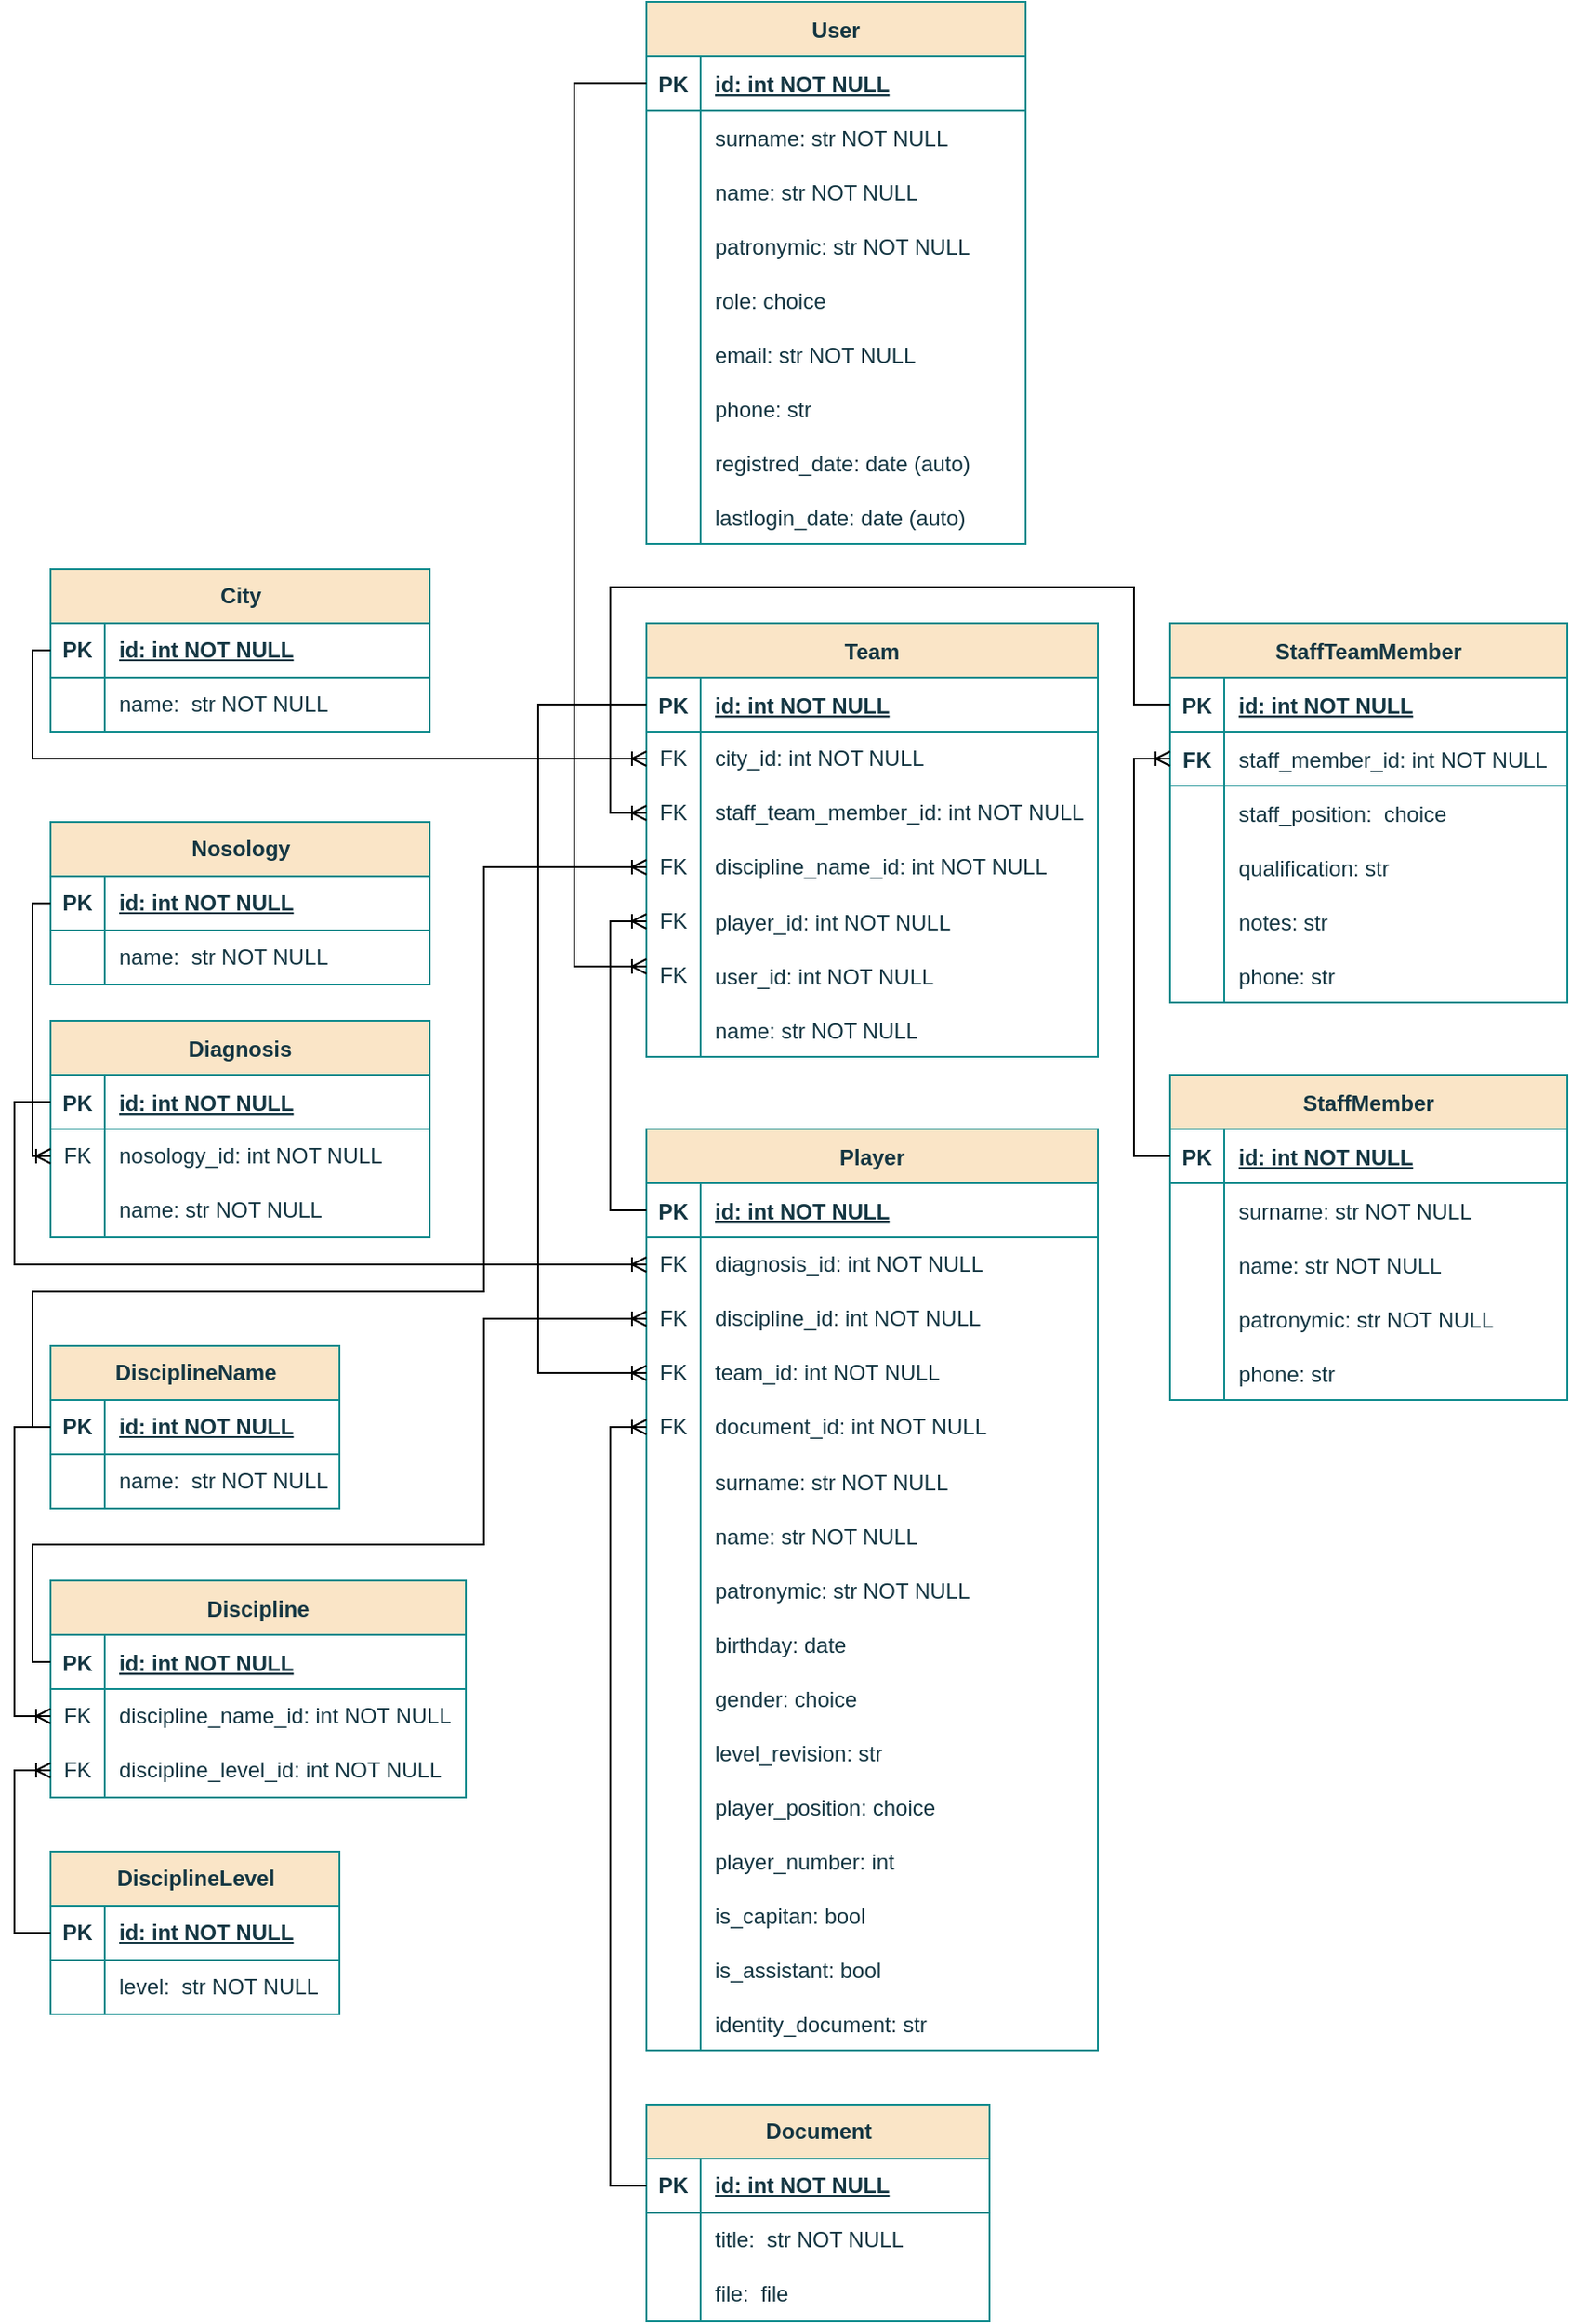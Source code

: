 <mxfile version="22.1.8" type="device">
  <diagram id="R2lEEEUBdFMjLlhIrx00" name="Page-1">
    <mxGraphModel dx="2069" dy="1910" grid="1" gridSize="10" guides="1" tooltips="1" connect="1" arrows="1" fold="1" page="1" pageScale="1" pageWidth="827" pageHeight="1169" math="0" shadow="0" extFonts="Permanent Marker^https://fonts.googleapis.com/css?family=Permanent+Marker">
      <root>
        <mxCell id="0" />
        <mxCell id="1" parent="0" />
        <mxCell id="75kC8VKDu4ZvFWFpuh0w-1" value="User" style="shape=table;startSize=30;container=1;collapsible=1;childLayout=tableLayout;fixedRows=1;rowLines=0;fontStyle=1;align=center;resizeLast=1;rounded=0;labelBackgroundColor=none;fillColor=#FAE5C7;strokeColor=#0F8B8D;fontColor=#143642;" vertex="1" parent="1">
          <mxGeometry x="120" y="-884" width="210" height="300" as="geometry" />
        </mxCell>
        <mxCell id="75kC8VKDu4ZvFWFpuh0w-2" value="" style="shape=partialRectangle;collapsible=0;dropTarget=0;pointerEvents=0;fillColor=none;points=[[0,0.5],[1,0.5]];portConstraint=eastwest;top=0;left=0;right=0;bottom=1;rounded=0;labelBackgroundColor=none;strokeColor=#0F8B8D;fontColor=#143642;" vertex="1" parent="75kC8VKDu4ZvFWFpuh0w-1">
          <mxGeometry y="30" width="210" height="30" as="geometry" />
        </mxCell>
        <mxCell id="75kC8VKDu4ZvFWFpuh0w-3" value="PK" style="shape=partialRectangle;overflow=hidden;connectable=0;fillColor=none;top=0;left=0;bottom=0;right=0;fontStyle=1;rounded=0;labelBackgroundColor=none;strokeColor=#0F8B8D;fontColor=#143642;" vertex="1" parent="75kC8VKDu4ZvFWFpuh0w-2">
          <mxGeometry width="30" height="30" as="geometry">
            <mxRectangle width="30" height="30" as="alternateBounds" />
          </mxGeometry>
        </mxCell>
        <mxCell id="75kC8VKDu4ZvFWFpuh0w-4" value="id: int NOT NULL " style="shape=partialRectangle;overflow=hidden;connectable=0;fillColor=none;top=0;left=0;bottom=0;right=0;align=left;spacingLeft=6;fontStyle=5;rounded=0;labelBackgroundColor=none;strokeColor=#0F8B8D;fontColor=#143642;" vertex="1" parent="75kC8VKDu4ZvFWFpuh0w-2">
          <mxGeometry x="30" width="180" height="30" as="geometry">
            <mxRectangle width="180" height="30" as="alternateBounds" />
          </mxGeometry>
        </mxCell>
        <mxCell id="75kC8VKDu4ZvFWFpuh0w-11" value="" style="shape=tableRow;horizontal=0;startSize=0;swimlaneHead=0;swimlaneBody=0;fillColor=none;collapsible=0;dropTarget=0;points=[[0,0.5],[1,0.5]];portConstraint=eastwest;top=0;left=0;right=0;bottom=0;rounded=0;labelBackgroundColor=none;strokeColor=#0F8B8D;fontColor=#143642;" vertex="1" parent="75kC8VKDu4ZvFWFpuh0w-1">
          <mxGeometry y="60" width="210" height="30" as="geometry" />
        </mxCell>
        <mxCell id="75kC8VKDu4ZvFWFpuh0w-12" value="" style="shape=partialRectangle;connectable=0;fillColor=none;top=0;left=0;bottom=0;right=0;editable=1;overflow=hidden;rounded=0;labelBackgroundColor=none;strokeColor=#0F8B8D;fontColor=#143642;" vertex="1" parent="75kC8VKDu4ZvFWFpuh0w-11">
          <mxGeometry width="30" height="30" as="geometry">
            <mxRectangle width="30" height="30" as="alternateBounds" />
          </mxGeometry>
        </mxCell>
        <mxCell id="75kC8VKDu4ZvFWFpuh0w-13" value="surname: str NOT NULL" style="shape=partialRectangle;connectable=0;fillColor=none;top=0;left=0;bottom=0;right=0;align=left;spacingLeft=6;overflow=hidden;rounded=0;labelBackgroundColor=none;strokeColor=#0F8B8D;fontColor=#143642;" vertex="1" parent="75kC8VKDu4ZvFWFpuh0w-11">
          <mxGeometry x="30" width="180" height="30" as="geometry">
            <mxRectangle width="180" height="30" as="alternateBounds" />
          </mxGeometry>
        </mxCell>
        <mxCell id="75kC8VKDu4ZvFWFpuh0w-14" value="" style="shape=tableRow;horizontal=0;startSize=0;swimlaneHead=0;swimlaneBody=0;fillColor=none;collapsible=0;dropTarget=0;points=[[0,0.5],[1,0.5]];portConstraint=eastwest;top=0;left=0;right=0;bottom=0;rounded=0;labelBackgroundColor=none;strokeColor=#0F8B8D;fontColor=#143642;" vertex="1" parent="75kC8VKDu4ZvFWFpuh0w-1">
          <mxGeometry y="90" width="210" height="30" as="geometry" />
        </mxCell>
        <mxCell id="75kC8VKDu4ZvFWFpuh0w-15" value="" style="shape=partialRectangle;connectable=0;fillColor=none;top=0;left=0;bottom=0;right=0;editable=1;overflow=hidden;rounded=0;labelBackgroundColor=none;strokeColor=#0F8B8D;fontColor=#143642;" vertex="1" parent="75kC8VKDu4ZvFWFpuh0w-14">
          <mxGeometry width="30" height="30" as="geometry">
            <mxRectangle width="30" height="30" as="alternateBounds" />
          </mxGeometry>
        </mxCell>
        <mxCell id="75kC8VKDu4ZvFWFpuh0w-16" value="name: str NOT NULL" style="shape=partialRectangle;connectable=0;fillColor=none;top=0;left=0;bottom=0;right=0;align=left;spacingLeft=6;overflow=hidden;rounded=0;labelBackgroundColor=none;strokeColor=#0F8B8D;fontColor=#143642;" vertex="1" parent="75kC8VKDu4ZvFWFpuh0w-14">
          <mxGeometry x="30" width="180" height="30" as="geometry">
            <mxRectangle width="180" height="30" as="alternateBounds" />
          </mxGeometry>
        </mxCell>
        <mxCell id="75kC8VKDu4ZvFWFpuh0w-17" value="" style="shape=tableRow;horizontal=0;startSize=0;swimlaneHead=0;swimlaneBody=0;fillColor=none;collapsible=0;dropTarget=0;points=[[0,0.5],[1,0.5]];portConstraint=eastwest;top=0;left=0;right=0;bottom=0;rounded=0;labelBackgroundColor=none;strokeColor=#0F8B8D;fontColor=#143642;" vertex="1" parent="75kC8VKDu4ZvFWFpuh0w-1">
          <mxGeometry y="120" width="210" height="30" as="geometry" />
        </mxCell>
        <mxCell id="75kC8VKDu4ZvFWFpuh0w-18" value="" style="shape=partialRectangle;connectable=0;fillColor=none;top=0;left=0;bottom=0;right=0;editable=1;overflow=hidden;rounded=0;labelBackgroundColor=none;strokeColor=#0F8B8D;fontColor=#143642;" vertex="1" parent="75kC8VKDu4ZvFWFpuh0w-17">
          <mxGeometry width="30" height="30" as="geometry">
            <mxRectangle width="30" height="30" as="alternateBounds" />
          </mxGeometry>
        </mxCell>
        <mxCell id="75kC8VKDu4ZvFWFpuh0w-19" value="patronymic: str NOT NULL" style="shape=partialRectangle;connectable=0;fillColor=none;top=0;left=0;bottom=0;right=0;align=left;spacingLeft=6;overflow=hidden;rounded=0;labelBackgroundColor=none;strokeColor=#0F8B8D;fontColor=#143642;" vertex="1" parent="75kC8VKDu4ZvFWFpuh0w-17">
          <mxGeometry x="30" width="180" height="30" as="geometry">
            <mxRectangle width="180" height="30" as="alternateBounds" />
          </mxGeometry>
        </mxCell>
        <mxCell id="75kC8VKDu4ZvFWFpuh0w-26" value="" style="shape=tableRow;horizontal=0;startSize=0;swimlaneHead=0;swimlaneBody=0;fillColor=none;collapsible=0;dropTarget=0;points=[[0,0.5],[1,0.5]];portConstraint=eastwest;top=0;left=0;right=0;bottom=0;rounded=0;labelBackgroundColor=none;strokeColor=#0F8B8D;fontColor=#143642;" vertex="1" parent="75kC8VKDu4ZvFWFpuh0w-1">
          <mxGeometry y="150" width="210" height="30" as="geometry" />
        </mxCell>
        <mxCell id="75kC8VKDu4ZvFWFpuh0w-27" value="" style="shape=partialRectangle;connectable=0;fillColor=none;top=0;left=0;bottom=0;right=0;editable=1;overflow=hidden;rounded=0;labelBackgroundColor=none;strokeColor=#0F8B8D;fontColor=#143642;" vertex="1" parent="75kC8VKDu4ZvFWFpuh0w-26">
          <mxGeometry width="30" height="30" as="geometry">
            <mxRectangle width="30" height="30" as="alternateBounds" />
          </mxGeometry>
        </mxCell>
        <mxCell id="75kC8VKDu4ZvFWFpuh0w-28" value="role: choice" style="shape=partialRectangle;connectable=0;fillColor=none;top=0;left=0;bottom=0;right=0;align=left;spacingLeft=6;overflow=hidden;rounded=0;labelBackgroundColor=none;strokeColor=#0F8B8D;fontColor=#143642;" vertex="1" parent="75kC8VKDu4ZvFWFpuh0w-26">
          <mxGeometry x="30" width="180" height="30" as="geometry">
            <mxRectangle width="180" height="30" as="alternateBounds" />
          </mxGeometry>
        </mxCell>
        <mxCell id="75kC8VKDu4ZvFWFpuh0w-29" value="" style="shape=tableRow;horizontal=0;startSize=0;swimlaneHead=0;swimlaneBody=0;fillColor=none;collapsible=0;dropTarget=0;points=[[0,0.5],[1,0.5]];portConstraint=eastwest;top=0;left=0;right=0;bottom=0;rounded=0;labelBackgroundColor=none;strokeColor=#0F8B8D;fontColor=#143642;" vertex="1" parent="75kC8VKDu4ZvFWFpuh0w-1">
          <mxGeometry y="180" width="210" height="30" as="geometry" />
        </mxCell>
        <mxCell id="75kC8VKDu4ZvFWFpuh0w-30" value="" style="shape=partialRectangle;connectable=0;fillColor=none;top=0;left=0;bottom=0;right=0;editable=1;overflow=hidden;rounded=0;labelBackgroundColor=none;strokeColor=#0F8B8D;fontColor=#143642;" vertex="1" parent="75kC8VKDu4ZvFWFpuh0w-29">
          <mxGeometry width="30" height="30" as="geometry">
            <mxRectangle width="30" height="30" as="alternateBounds" />
          </mxGeometry>
        </mxCell>
        <mxCell id="75kC8VKDu4ZvFWFpuh0w-31" value="email: str NOT NULL" style="shape=partialRectangle;connectable=0;fillColor=none;top=0;left=0;bottom=0;right=0;align=left;spacingLeft=6;overflow=hidden;rounded=0;labelBackgroundColor=none;strokeColor=#0F8B8D;fontColor=#143642;" vertex="1" parent="75kC8VKDu4ZvFWFpuh0w-29">
          <mxGeometry x="30" width="180" height="30" as="geometry">
            <mxRectangle width="180" height="30" as="alternateBounds" />
          </mxGeometry>
        </mxCell>
        <mxCell id="75kC8VKDu4ZvFWFpuh0w-32" value="" style="shape=tableRow;horizontal=0;startSize=0;swimlaneHead=0;swimlaneBody=0;fillColor=none;collapsible=0;dropTarget=0;points=[[0,0.5],[1,0.5]];portConstraint=eastwest;top=0;left=0;right=0;bottom=0;rounded=0;labelBackgroundColor=none;strokeColor=#0F8B8D;fontColor=#143642;" vertex="1" parent="75kC8VKDu4ZvFWFpuh0w-1">
          <mxGeometry y="210" width="210" height="30" as="geometry" />
        </mxCell>
        <mxCell id="75kC8VKDu4ZvFWFpuh0w-33" value="" style="shape=partialRectangle;connectable=0;fillColor=none;top=0;left=0;bottom=0;right=0;editable=1;overflow=hidden;rounded=0;labelBackgroundColor=none;strokeColor=#0F8B8D;fontColor=#143642;" vertex="1" parent="75kC8VKDu4ZvFWFpuh0w-32">
          <mxGeometry width="30" height="30" as="geometry">
            <mxRectangle width="30" height="30" as="alternateBounds" />
          </mxGeometry>
        </mxCell>
        <mxCell id="75kC8VKDu4ZvFWFpuh0w-34" value="phone: str" style="shape=partialRectangle;connectable=0;fillColor=none;top=0;left=0;bottom=0;right=0;align=left;spacingLeft=6;overflow=hidden;rounded=0;labelBackgroundColor=none;strokeColor=#0F8B8D;fontColor=#143642;" vertex="1" parent="75kC8VKDu4ZvFWFpuh0w-32">
          <mxGeometry x="30" width="180" height="30" as="geometry">
            <mxRectangle width="180" height="30" as="alternateBounds" />
          </mxGeometry>
        </mxCell>
        <mxCell id="75kC8VKDu4ZvFWFpuh0w-20" value="" style="shape=tableRow;horizontal=0;startSize=0;swimlaneHead=0;swimlaneBody=0;fillColor=none;collapsible=0;dropTarget=0;points=[[0,0.5],[1,0.5]];portConstraint=eastwest;top=0;left=0;right=0;bottom=0;rounded=0;labelBackgroundColor=none;strokeColor=#0F8B8D;fontColor=#143642;" vertex="1" parent="75kC8VKDu4ZvFWFpuh0w-1">
          <mxGeometry y="240" width="210" height="30" as="geometry" />
        </mxCell>
        <mxCell id="75kC8VKDu4ZvFWFpuh0w-21" value="" style="shape=partialRectangle;connectable=0;fillColor=none;top=0;left=0;bottom=0;right=0;editable=1;overflow=hidden;rounded=0;labelBackgroundColor=none;strokeColor=#0F8B8D;fontColor=#143642;" vertex="1" parent="75kC8VKDu4ZvFWFpuh0w-20">
          <mxGeometry width="30" height="30" as="geometry">
            <mxRectangle width="30" height="30" as="alternateBounds" />
          </mxGeometry>
        </mxCell>
        <mxCell id="75kC8VKDu4ZvFWFpuh0w-22" value="registred_date: date (auto)" style="shape=partialRectangle;connectable=0;fillColor=none;top=0;left=0;bottom=0;right=0;align=left;spacingLeft=6;overflow=hidden;rounded=0;labelBackgroundColor=none;strokeColor=#0F8B8D;fontColor=#143642;" vertex="1" parent="75kC8VKDu4ZvFWFpuh0w-20">
          <mxGeometry x="30" width="180" height="30" as="geometry">
            <mxRectangle width="180" height="30" as="alternateBounds" />
          </mxGeometry>
        </mxCell>
        <mxCell id="75kC8VKDu4ZvFWFpuh0w-35" value="" style="shape=tableRow;horizontal=0;startSize=0;swimlaneHead=0;swimlaneBody=0;fillColor=none;collapsible=0;dropTarget=0;points=[[0,0.5],[1,0.5]];portConstraint=eastwest;top=0;left=0;right=0;bottom=0;rounded=0;labelBackgroundColor=none;strokeColor=#0F8B8D;fontColor=#143642;" vertex="1" parent="75kC8VKDu4ZvFWFpuh0w-1">
          <mxGeometry y="270" width="210" height="30" as="geometry" />
        </mxCell>
        <mxCell id="75kC8VKDu4ZvFWFpuh0w-36" value="" style="shape=partialRectangle;connectable=0;fillColor=none;top=0;left=0;bottom=0;right=0;editable=1;overflow=hidden;rounded=0;labelBackgroundColor=none;strokeColor=#0F8B8D;fontColor=#143642;" vertex="1" parent="75kC8VKDu4ZvFWFpuh0w-35">
          <mxGeometry width="30" height="30" as="geometry">
            <mxRectangle width="30" height="30" as="alternateBounds" />
          </mxGeometry>
        </mxCell>
        <mxCell id="75kC8VKDu4ZvFWFpuh0w-37" value="lastlogin_date: date (auto)" style="shape=partialRectangle;connectable=0;fillColor=none;top=0;left=0;bottom=0;right=0;align=left;spacingLeft=6;overflow=hidden;rounded=0;labelBackgroundColor=none;strokeColor=#0F8B8D;fontColor=#143642;" vertex="1" parent="75kC8VKDu4ZvFWFpuh0w-35">
          <mxGeometry x="30" width="180" height="30" as="geometry">
            <mxRectangle width="180" height="30" as="alternateBounds" />
          </mxGeometry>
        </mxCell>
        <mxCell id="75kC8VKDu4ZvFWFpuh0w-79" value="Diagnosis" style="shape=table;startSize=30;container=1;collapsible=1;childLayout=tableLayout;fixedRows=1;rowLines=0;fontStyle=1;align=center;resizeLast=1;rounded=0;labelBackgroundColor=none;fillColor=#FAE5C7;strokeColor=#0F8B8D;fontColor=#143642;" vertex="1" parent="1">
          <mxGeometry x="-210" y="-320" width="210" height="120" as="geometry" />
        </mxCell>
        <mxCell id="75kC8VKDu4ZvFWFpuh0w-80" value="" style="shape=partialRectangle;collapsible=0;dropTarget=0;pointerEvents=0;fillColor=none;points=[[0,0.5],[1,0.5]];portConstraint=eastwest;top=0;left=0;right=0;bottom=1;rounded=0;labelBackgroundColor=none;strokeColor=#0F8B8D;fontColor=#143642;" vertex="1" parent="75kC8VKDu4ZvFWFpuh0w-79">
          <mxGeometry y="30" width="210" height="30" as="geometry" />
        </mxCell>
        <mxCell id="75kC8VKDu4ZvFWFpuh0w-81" value="PK" style="shape=partialRectangle;overflow=hidden;connectable=0;fillColor=none;top=0;left=0;bottom=0;right=0;fontStyle=1;rounded=0;labelBackgroundColor=none;strokeColor=#0F8B8D;fontColor=#143642;" vertex="1" parent="75kC8VKDu4ZvFWFpuh0w-80">
          <mxGeometry width="30" height="30" as="geometry">
            <mxRectangle width="30" height="30" as="alternateBounds" />
          </mxGeometry>
        </mxCell>
        <mxCell id="75kC8VKDu4ZvFWFpuh0w-82" value="id: int NOT NULL " style="shape=partialRectangle;overflow=hidden;connectable=0;fillColor=none;top=0;left=0;bottom=0;right=0;align=left;spacingLeft=6;fontStyle=5;rounded=0;labelBackgroundColor=none;strokeColor=#0F8B8D;fontColor=#143642;" vertex="1" parent="75kC8VKDu4ZvFWFpuh0w-80">
          <mxGeometry x="30" width="180" height="30" as="geometry">
            <mxRectangle width="180" height="30" as="alternateBounds" />
          </mxGeometry>
        </mxCell>
        <mxCell id="75kC8VKDu4ZvFWFpuh0w-83" value="" style="shape=tableRow;horizontal=0;startSize=0;swimlaneHead=0;swimlaneBody=0;fillColor=none;collapsible=0;dropTarget=0;points=[[0,0.5],[1,0.5]];portConstraint=eastwest;top=0;left=0;right=0;bottom=0;rounded=0;labelBackgroundColor=none;strokeColor=#0F8B8D;fontColor=#143642;" vertex="1" parent="75kC8VKDu4ZvFWFpuh0w-79">
          <mxGeometry y="60" width="210" height="30" as="geometry" />
        </mxCell>
        <mxCell id="75kC8VKDu4ZvFWFpuh0w-84" value="FK" style="shape=partialRectangle;connectable=0;fillColor=none;top=0;left=0;bottom=0;right=0;fontStyle=0;overflow=hidden;whiteSpace=wrap;html=1;rounded=0;labelBackgroundColor=none;strokeColor=#0F8B8D;fontColor=#143642;" vertex="1" parent="75kC8VKDu4ZvFWFpuh0w-83">
          <mxGeometry width="30" height="30" as="geometry">
            <mxRectangle width="30" height="30" as="alternateBounds" />
          </mxGeometry>
        </mxCell>
        <mxCell id="75kC8VKDu4ZvFWFpuh0w-85" value="nosology_id: int NOT NULL" style="shape=partialRectangle;connectable=0;fillColor=none;top=0;left=0;bottom=0;right=0;align=left;spacingLeft=6;fontStyle=0;overflow=hidden;whiteSpace=wrap;html=1;rounded=0;labelBackgroundColor=none;strokeColor=#0F8B8D;fontColor=#143642;" vertex="1" parent="75kC8VKDu4ZvFWFpuh0w-83">
          <mxGeometry x="30" width="180" height="30" as="geometry">
            <mxRectangle width="180" height="30" as="alternateBounds" />
          </mxGeometry>
        </mxCell>
        <mxCell id="75kC8VKDu4ZvFWFpuh0w-89" value="" style="shape=tableRow;horizontal=0;startSize=0;swimlaneHead=0;swimlaneBody=0;fillColor=none;collapsible=0;dropTarget=0;points=[[0,0.5],[1,0.5]];portConstraint=eastwest;top=0;left=0;right=0;bottom=0;rounded=0;labelBackgroundColor=none;strokeColor=#0F8B8D;fontColor=#143642;" vertex="1" parent="75kC8VKDu4ZvFWFpuh0w-79">
          <mxGeometry y="90" width="210" height="30" as="geometry" />
        </mxCell>
        <mxCell id="75kC8VKDu4ZvFWFpuh0w-90" value="" style="shape=partialRectangle;connectable=0;fillColor=none;top=0;left=0;bottom=0;right=0;fontStyle=0;overflow=hidden;whiteSpace=wrap;html=1;rounded=0;labelBackgroundColor=none;strokeColor=#0F8B8D;fontColor=#143642;" vertex="1" parent="75kC8VKDu4ZvFWFpuh0w-89">
          <mxGeometry width="30" height="30" as="geometry">
            <mxRectangle width="30" height="30" as="alternateBounds" />
          </mxGeometry>
        </mxCell>
        <mxCell id="75kC8VKDu4ZvFWFpuh0w-91" value="name: str NOT NULL" style="shape=partialRectangle;connectable=0;fillColor=none;top=0;left=0;bottom=0;right=0;align=left;spacingLeft=6;fontStyle=0;overflow=hidden;whiteSpace=wrap;html=1;rounded=0;labelBackgroundColor=none;strokeColor=#0F8B8D;fontColor=#143642;" vertex="1" parent="75kC8VKDu4ZvFWFpuh0w-89">
          <mxGeometry x="30" width="180" height="30" as="geometry">
            <mxRectangle width="180" height="30" as="alternateBounds" />
          </mxGeometry>
        </mxCell>
        <mxCell id="75kC8VKDu4ZvFWFpuh0w-95" value="Nosology" style="shape=table;startSize=30;container=1;collapsible=1;childLayout=tableLayout;fixedRows=1;rowLines=0;fontStyle=1;align=center;resizeLast=1;html=1;rounded=0;labelBackgroundColor=none;fillColor=#FAE5C7;strokeColor=#0F8B8D;fontColor=#143642;" vertex="1" parent="1">
          <mxGeometry x="-210" y="-430" width="210" height="90" as="geometry" />
        </mxCell>
        <mxCell id="75kC8VKDu4ZvFWFpuh0w-96" value="" style="shape=tableRow;horizontal=0;startSize=0;swimlaneHead=0;swimlaneBody=0;fillColor=none;collapsible=0;dropTarget=0;points=[[0,0.5],[1,0.5]];portConstraint=eastwest;top=0;left=0;right=0;bottom=1;rounded=0;labelBackgroundColor=none;strokeColor=#0F8B8D;fontColor=#143642;" vertex="1" parent="75kC8VKDu4ZvFWFpuh0w-95">
          <mxGeometry y="30" width="210" height="30" as="geometry" />
        </mxCell>
        <mxCell id="75kC8VKDu4ZvFWFpuh0w-97" value="PK" style="shape=partialRectangle;connectable=0;fillColor=none;top=0;left=0;bottom=0;right=0;fontStyle=1;overflow=hidden;whiteSpace=wrap;html=1;rounded=0;labelBackgroundColor=none;strokeColor=#0F8B8D;fontColor=#143642;" vertex="1" parent="75kC8VKDu4ZvFWFpuh0w-96">
          <mxGeometry width="30" height="30" as="geometry">
            <mxRectangle width="30" height="30" as="alternateBounds" />
          </mxGeometry>
        </mxCell>
        <mxCell id="75kC8VKDu4ZvFWFpuh0w-98" value="id: int NOT NULL" style="shape=partialRectangle;connectable=0;fillColor=none;top=0;left=0;bottom=0;right=0;align=left;spacingLeft=6;fontStyle=5;overflow=hidden;whiteSpace=wrap;html=1;rounded=0;labelBackgroundColor=none;strokeColor=#0F8B8D;fontColor=#143642;" vertex="1" parent="75kC8VKDu4ZvFWFpuh0w-96">
          <mxGeometry x="30" width="180" height="30" as="geometry">
            <mxRectangle width="180" height="30" as="alternateBounds" />
          </mxGeometry>
        </mxCell>
        <mxCell id="75kC8VKDu4ZvFWFpuh0w-99" value="" style="shape=tableRow;horizontal=0;startSize=0;swimlaneHead=0;swimlaneBody=0;fillColor=none;collapsible=0;dropTarget=0;points=[[0,0.5],[1,0.5]];portConstraint=eastwest;top=0;left=0;right=0;bottom=0;rounded=0;labelBackgroundColor=none;strokeColor=#0F8B8D;fontColor=#143642;" vertex="1" parent="75kC8VKDu4ZvFWFpuh0w-95">
          <mxGeometry y="60" width="210" height="30" as="geometry" />
        </mxCell>
        <mxCell id="75kC8VKDu4ZvFWFpuh0w-100" value="" style="shape=partialRectangle;connectable=0;fillColor=none;top=0;left=0;bottom=0;right=0;editable=1;overflow=hidden;whiteSpace=wrap;html=1;rounded=0;labelBackgroundColor=none;strokeColor=#0F8B8D;fontColor=#143642;" vertex="1" parent="75kC8VKDu4ZvFWFpuh0w-99">
          <mxGeometry width="30" height="30" as="geometry">
            <mxRectangle width="30" height="30" as="alternateBounds" />
          </mxGeometry>
        </mxCell>
        <mxCell id="75kC8VKDu4ZvFWFpuh0w-101" value="name:&amp;nbsp; str NOT NULL" style="shape=partialRectangle;connectable=0;fillColor=none;top=0;left=0;bottom=0;right=0;align=left;spacingLeft=6;overflow=hidden;whiteSpace=wrap;html=1;rounded=0;labelBackgroundColor=none;strokeColor=#0F8B8D;fontColor=#143642;" vertex="1" parent="75kC8VKDu4ZvFWFpuh0w-99">
          <mxGeometry x="30" width="180" height="30" as="geometry">
            <mxRectangle width="180" height="30" as="alternateBounds" />
          </mxGeometry>
        </mxCell>
        <mxCell id="75kC8VKDu4ZvFWFpuh0w-128" value="StaffMember" style="shape=table;startSize=30;container=1;collapsible=1;childLayout=tableLayout;fixedRows=1;rowLines=0;fontStyle=1;align=center;resizeLast=1;rounded=0;labelBackgroundColor=none;fillColor=#FAE5C7;strokeColor=#0F8B8D;fontColor=#143642;" vertex="1" parent="1">
          <mxGeometry x="410" y="-290" width="220" height="180" as="geometry" />
        </mxCell>
        <mxCell id="75kC8VKDu4ZvFWFpuh0w-129" value="" style="shape=partialRectangle;collapsible=0;dropTarget=0;pointerEvents=0;fillColor=none;points=[[0,0.5],[1,0.5]];portConstraint=eastwest;top=0;left=0;right=0;bottom=1;rounded=0;labelBackgroundColor=none;strokeColor=#0F8B8D;fontColor=#143642;" vertex="1" parent="75kC8VKDu4ZvFWFpuh0w-128">
          <mxGeometry y="30" width="220" height="30" as="geometry" />
        </mxCell>
        <mxCell id="75kC8VKDu4ZvFWFpuh0w-130" value="PK" style="shape=partialRectangle;overflow=hidden;connectable=0;fillColor=none;top=0;left=0;bottom=0;right=0;fontStyle=1;rounded=0;labelBackgroundColor=none;strokeColor=#0F8B8D;fontColor=#143642;" vertex="1" parent="75kC8VKDu4ZvFWFpuh0w-129">
          <mxGeometry width="30" height="30" as="geometry">
            <mxRectangle width="30" height="30" as="alternateBounds" />
          </mxGeometry>
        </mxCell>
        <mxCell id="75kC8VKDu4ZvFWFpuh0w-131" value="id: int NOT NULL " style="shape=partialRectangle;overflow=hidden;connectable=0;fillColor=none;top=0;left=0;bottom=0;right=0;align=left;spacingLeft=6;fontStyle=5;rounded=0;labelBackgroundColor=none;strokeColor=#0F8B8D;fontColor=#143642;" vertex="1" parent="75kC8VKDu4ZvFWFpuh0w-129">
          <mxGeometry x="30" width="190" height="30" as="geometry">
            <mxRectangle width="190" height="30" as="alternateBounds" />
          </mxGeometry>
        </mxCell>
        <mxCell id="75kC8VKDu4ZvFWFpuh0w-132" value="" style="shape=tableRow;horizontal=0;startSize=0;swimlaneHead=0;swimlaneBody=0;fillColor=none;collapsible=0;dropTarget=0;points=[[0,0.5],[1,0.5]];portConstraint=eastwest;top=0;left=0;right=0;bottom=0;rounded=0;labelBackgroundColor=none;strokeColor=#0F8B8D;fontColor=#143642;" vertex="1" parent="75kC8VKDu4ZvFWFpuh0w-128">
          <mxGeometry y="60" width="220" height="30" as="geometry" />
        </mxCell>
        <mxCell id="75kC8VKDu4ZvFWFpuh0w-133" value="" style="shape=partialRectangle;connectable=0;fillColor=none;top=0;left=0;bottom=0;right=0;editable=1;overflow=hidden;rounded=0;labelBackgroundColor=none;strokeColor=#0F8B8D;fontColor=#143642;" vertex="1" parent="75kC8VKDu4ZvFWFpuh0w-132">
          <mxGeometry width="30" height="30" as="geometry">
            <mxRectangle width="30" height="30" as="alternateBounds" />
          </mxGeometry>
        </mxCell>
        <mxCell id="75kC8VKDu4ZvFWFpuh0w-134" value="surname: str NOT NULL" style="shape=partialRectangle;connectable=0;fillColor=none;top=0;left=0;bottom=0;right=0;align=left;spacingLeft=6;overflow=hidden;rounded=0;labelBackgroundColor=none;strokeColor=#0F8B8D;fontColor=#143642;" vertex="1" parent="75kC8VKDu4ZvFWFpuh0w-132">
          <mxGeometry x="30" width="190" height="30" as="geometry">
            <mxRectangle width="190" height="30" as="alternateBounds" />
          </mxGeometry>
        </mxCell>
        <mxCell id="75kC8VKDu4ZvFWFpuh0w-135" value="" style="shape=tableRow;horizontal=0;startSize=0;swimlaneHead=0;swimlaneBody=0;fillColor=none;collapsible=0;dropTarget=0;points=[[0,0.5],[1,0.5]];portConstraint=eastwest;top=0;left=0;right=0;bottom=0;rounded=0;labelBackgroundColor=none;strokeColor=#0F8B8D;fontColor=#143642;" vertex="1" parent="75kC8VKDu4ZvFWFpuh0w-128">
          <mxGeometry y="90" width="220" height="30" as="geometry" />
        </mxCell>
        <mxCell id="75kC8VKDu4ZvFWFpuh0w-136" value="" style="shape=partialRectangle;connectable=0;fillColor=none;top=0;left=0;bottom=0;right=0;editable=1;overflow=hidden;rounded=0;labelBackgroundColor=none;strokeColor=#0F8B8D;fontColor=#143642;" vertex="1" parent="75kC8VKDu4ZvFWFpuh0w-135">
          <mxGeometry width="30" height="30" as="geometry">
            <mxRectangle width="30" height="30" as="alternateBounds" />
          </mxGeometry>
        </mxCell>
        <mxCell id="75kC8VKDu4ZvFWFpuh0w-137" value="name: str NOT NULL" style="shape=partialRectangle;connectable=0;fillColor=none;top=0;left=0;bottom=0;right=0;align=left;spacingLeft=6;overflow=hidden;rounded=0;labelBackgroundColor=none;strokeColor=#0F8B8D;fontColor=#143642;" vertex="1" parent="75kC8VKDu4ZvFWFpuh0w-135">
          <mxGeometry x="30" width="190" height="30" as="geometry">
            <mxRectangle width="190" height="30" as="alternateBounds" />
          </mxGeometry>
        </mxCell>
        <mxCell id="75kC8VKDu4ZvFWFpuh0w-138" value="" style="shape=tableRow;horizontal=0;startSize=0;swimlaneHead=0;swimlaneBody=0;fillColor=none;collapsible=0;dropTarget=0;points=[[0,0.5],[1,0.5]];portConstraint=eastwest;top=0;left=0;right=0;bottom=0;rounded=0;labelBackgroundColor=none;strokeColor=#0F8B8D;fontColor=#143642;" vertex="1" parent="75kC8VKDu4ZvFWFpuh0w-128">
          <mxGeometry y="120" width="220" height="30" as="geometry" />
        </mxCell>
        <mxCell id="75kC8VKDu4ZvFWFpuh0w-139" value="" style="shape=partialRectangle;connectable=0;fillColor=none;top=0;left=0;bottom=0;right=0;editable=1;overflow=hidden;rounded=0;labelBackgroundColor=none;strokeColor=#0F8B8D;fontColor=#143642;" vertex="1" parent="75kC8VKDu4ZvFWFpuh0w-138">
          <mxGeometry width="30" height="30" as="geometry">
            <mxRectangle width="30" height="30" as="alternateBounds" />
          </mxGeometry>
        </mxCell>
        <mxCell id="75kC8VKDu4ZvFWFpuh0w-140" value="patronymic: str NOT NULL" style="shape=partialRectangle;connectable=0;fillColor=none;top=0;left=0;bottom=0;right=0;align=left;spacingLeft=6;overflow=hidden;rounded=0;labelBackgroundColor=none;strokeColor=#0F8B8D;fontColor=#143642;" vertex="1" parent="75kC8VKDu4ZvFWFpuh0w-138">
          <mxGeometry x="30" width="190" height="30" as="geometry">
            <mxRectangle width="190" height="30" as="alternateBounds" />
          </mxGeometry>
        </mxCell>
        <mxCell id="75kC8VKDu4ZvFWFpuh0w-141" value="" style="shape=tableRow;horizontal=0;startSize=0;swimlaneHead=0;swimlaneBody=0;fillColor=none;collapsible=0;dropTarget=0;points=[[0,0.5],[1,0.5]];portConstraint=eastwest;top=0;left=0;right=0;bottom=0;rounded=0;labelBackgroundColor=none;strokeColor=#0F8B8D;fontColor=#143642;" vertex="1" parent="75kC8VKDu4ZvFWFpuh0w-128">
          <mxGeometry y="150" width="220" height="30" as="geometry" />
        </mxCell>
        <mxCell id="75kC8VKDu4ZvFWFpuh0w-142" value="" style="shape=partialRectangle;connectable=0;fillColor=none;top=0;left=0;bottom=0;right=0;editable=1;overflow=hidden;rounded=0;labelBackgroundColor=none;strokeColor=#0F8B8D;fontColor=#143642;" vertex="1" parent="75kC8VKDu4ZvFWFpuh0w-141">
          <mxGeometry width="30" height="30" as="geometry">
            <mxRectangle width="30" height="30" as="alternateBounds" />
          </mxGeometry>
        </mxCell>
        <mxCell id="75kC8VKDu4ZvFWFpuh0w-143" value="phone: str" style="shape=partialRectangle;connectable=0;fillColor=none;top=0;left=0;bottom=0;right=0;align=left;spacingLeft=6;overflow=hidden;rounded=0;labelBackgroundColor=none;strokeColor=#0F8B8D;fontColor=#143642;" vertex="1" parent="75kC8VKDu4ZvFWFpuh0w-141">
          <mxGeometry x="30" width="190" height="30" as="geometry">
            <mxRectangle width="190" height="30" as="alternateBounds" />
          </mxGeometry>
        </mxCell>
        <mxCell id="75kC8VKDu4ZvFWFpuh0w-147" value="City" style="shape=table;startSize=30;container=1;collapsible=1;childLayout=tableLayout;fixedRows=1;rowLines=0;fontStyle=1;align=center;resizeLast=1;html=1;rounded=0;labelBackgroundColor=none;fillColor=#FAE5C7;strokeColor=#0F8B8D;fontColor=#143642;" vertex="1" parent="1">
          <mxGeometry x="-210" y="-570" width="210" height="90" as="geometry" />
        </mxCell>
        <mxCell id="75kC8VKDu4ZvFWFpuh0w-148" value="" style="shape=tableRow;horizontal=0;startSize=0;swimlaneHead=0;swimlaneBody=0;fillColor=none;collapsible=0;dropTarget=0;points=[[0,0.5],[1,0.5]];portConstraint=eastwest;top=0;left=0;right=0;bottom=1;rounded=0;labelBackgroundColor=none;strokeColor=#0F8B8D;fontColor=#143642;" vertex="1" parent="75kC8VKDu4ZvFWFpuh0w-147">
          <mxGeometry y="30" width="210" height="30" as="geometry" />
        </mxCell>
        <mxCell id="75kC8VKDu4ZvFWFpuh0w-149" value="PK" style="shape=partialRectangle;connectable=0;fillColor=none;top=0;left=0;bottom=0;right=0;fontStyle=1;overflow=hidden;whiteSpace=wrap;html=1;rounded=0;labelBackgroundColor=none;strokeColor=#0F8B8D;fontColor=#143642;" vertex="1" parent="75kC8VKDu4ZvFWFpuh0w-148">
          <mxGeometry width="30" height="30" as="geometry">
            <mxRectangle width="30" height="30" as="alternateBounds" />
          </mxGeometry>
        </mxCell>
        <mxCell id="75kC8VKDu4ZvFWFpuh0w-150" value="id: int NOT NULL" style="shape=partialRectangle;connectable=0;fillColor=none;top=0;left=0;bottom=0;right=0;align=left;spacingLeft=6;fontStyle=5;overflow=hidden;whiteSpace=wrap;html=1;rounded=0;labelBackgroundColor=none;strokeColor=#0F8B8D;fontColor=#143642;" vertex="1" parent="75kC8VKDu4ZvFWFpuh0w-148">
          <mxGeometry x="30" width="180" height="30" as="geometry">
            <mxRectangle width="180" height="30" as="alternateBounds" />
          </mxGeometry>
        </mxCell>
        <mxCell id="75kC8VKDu4ZvFWFpuh0w-151" value="" style="shape=tableRow;horizontal=0;startSize=0;swimlaneHead=0;swimlaneBody=0;fillColor=none;collapsible=0;dropTarget=0;points=[[0,0.5],[1,0.5]];portConstraint=eastwest;top=0;left=0;right=0;bottom=0;rounded=0;labelBackgroundColor=none;strokeColor=#0F8B8D;fontColor=#143642;" vertex="1" parent="75kC8VKDu4ZvFWFpuh0w-147">
          <mxGeometry y="60" width="210" height="30" as="geometry" />
        </mxCell>
        <mxCell id="75kC8VKDu4ZvFWFpuh0w-152" value="" style="shape=partialRectangle;connectable=0;fillColor=none;top=0;left=0;bottom=0;right=0;editable=1;overflow=hidden;whiteSpace=wrap;html=1;rounded=0;labelBackgroundColor=none;strokeColor=#0F8B8D;fontColor=#143642;" vertex="1" parent="75kC8VKDu4ZvFWFpuh0w-151">
          <mxGeometry width="30" height="30" as="geometry">
            <mxRectangle width="30" height="30" as="alternateBounds" />
          </mxGeometry>
        </mxCell>
        <mxCell id="75kC8VKDu4ZvFWFpuh0w-153" value="name:&amp;nbsp; str NOT NULL" style="shape=partialRectangle;connectable=0;fillColor=none;top=0;left=0;bottom=0;right=0;align=left;spacingLeft=6;overflow=hidden;whiteSpace=wrap;html=1;rounded=0;labelBackgroundColor=none;strokeColor=#0F8B8D;fontColor=#143642;" vertex="1" parent="75kC8VKDu4ZvFWFpuh0w-151">
          <mxGeometry x="30" width="180" height="30" as="geometry">
            <mxRectangle width="180" height="30" as="alternateBounds" />
          </mxGeometry>
        </mxCell>
        <mxCell id="75kC8VKDu4ZvFWFpuh0w-168" value="StaffTeamMember" style="shape=table;startSize=30;container=1;collapsible=1;childLayout=tableLayout;fixedRows=1;rowLines=0;fontStyle=1;align=center;resizeLast=1;rounded=0;labelBackgroundColor=none;fillColor=#FAE5C7;strokeColor=#0F8B8D;fontColor=#143642;" vertex="1" parent="1">
          <mxGeometry x="410" y="-540" width="220" height="210" as="geometry" />
        </mxCell>
        <mxCell id="75kC8VKDu4ZvFWFpuh0w-169" value="" style="shape=partialRectangle;collapsible=0;dropTarget=0;pointerEvents=0;fillColor=none;points=[[0,0.5],[1,0.5]];portConstraint=eastwest;top=0;left=0;right=0;bottom=1;rounded=0;labelBackgroundColor=none;strokeColor=#0F8B8D;fontColor=#143642;" vertex="1" parent="75kC8VKDu4ZvFWFpuh0w-168">
          <mxGeometry y="30" width="220" height="30" as="geometry" />
        </mxCell>
        <mxCell id="75kC8VKDu4ZvFWFpuh0w-170" value="PK" style="shape=partialRectangle;overflow=hidden;connectable=0;fillColor=none;top=0;left=0;bottom=0;right=0;fontStyle=1;rounded=0;labelBackgroundColor=none;strokeColor=#0F8B8D;fontColor=#143642;" vertex="1" parent="75kC8VKDu4ZvFWFpuh0w-169">
          <mxGeometry width="30" height="30" as="geometry">
            <mxRectangle width="30" height="30" as="alternateBounds" />
          </mxGeometry>
        </mxCell>
        <mxCell id="75kC8VKDu4ZvFWFpuh0w-171" value="id: int NOT NULL " style="shape=partialRectangle;overflow=hidden;connectable=0;fillColor=none;top=0;left=0;bottom=0;right=0;align=left;spacingLeft=6;fontStyle=5;rounded=0;labelBackgroundColor=none;strokeColor=#0F8B8D;fontColor=#143642;" vertex="1" parent="75kC8VKDu4ZvFWFpuh0w-169">
          <mxGeometry x="30" width="190" height="30" as="geometry">
            <mxRectangle width="190" height="30" as="alternateBounds" />
          </mxGeometry>
        </mxCell>
        <mxCell id="75kC8VKDu4ZvFWFpuh0w-193" value="" style="shape=partialRectangle;collapsible=0;dropTarget=0;pointerEvents=0;fillColor=none;points=[[0,0.5],[1,0.5]];portConstraint=eastwest;top=0;left=0;right=0;bottom=1;rounded=0;labelBackgroundColor=none;strokeColor=#0F8B8D;fontColor=#143642;" vertex="1" parent="75kC8VKDu4ZvFWFpuh0w-168">
          <mxGeometry y="60" width="220" height="30" as="geometry" />
        </mxCell>
        <mxCell id="75kC8VKDu4ZvFWFpuh0w-194" value="FK" style="shape=partialRectangle;overflow=hidden;connectable=0;fillColor=none;top=0;left=0;bottom=0;right=0;fontStyle=1;rounded=0;labelBackgroundColor=none;strokeColor=#0F8B8D;fontColor=#143642;" vertex="1" parent="75kC8VKDu4ZvFWFpuh0w-193">
          <mxGeometry width="30" height="30" as="geometry">
            <mxRectangle width="30" height="30" as="alternateBounds" />
          </mxGeometry>
        </mxCell>
        <mxCell id="75kC8VKDu4ZvFWFpuh0w-195" value="staff_member_id: int NOT NULL " style="shape=partialRectangle;overflow=hidden;connectable=0;fillColor=none;top=0;left=0;bottom=0;right=0;align=left;spacingLeft=6;fontStyle=0;rounded=0;labelBackgroundColor=none;strokeColor=inherit;fontColor=#143642;" vertex="1" parent="75kC8VKDu4ZvFWFpuh0w-193">
          <mxGeometry x="30" width="190" height="30" as="geometry">
            <mxRectangle width="190" height="30" as="alternateBounds" />
          </mxGeometry>
        </mxCell>
        <mxCell id="75kC8VKDu4ZvFWFpuh0w-172" value="" style="shape=tableRow;horizontal=0;startSize=0;swimlaneHead=0;swimlaneBody=0;fillColor=none;collapsible=0;dropTarget=0;points=[[0,0.5],[1,0.5]];portConstraint=eastwest;top=0;left=0;right=0;bottom=0;rounded=0;labelBackgroundColor=none;strokeColor=#0F8B8D;fontColor=#143642;" vertex="1" parent="75kC8VKDu4ZvFWFpuh0w-168">
          <mxGeometry y="90" width="220" height="30" as="geometry" />
        </mxCell>
        <mxCell id="75kC8VKDu4ZvFWFpuh0w-173" value="" style="shape=partialRectangle;connectable=0;fillColor=none;top=0;left=0;bottom=0;right=0;editable=1;overflow=hidden;rounded=0;labelBackgroundColor=none;strokeColor=#0F8B8D;fontColor=#143642;" vertex="1" parent="75kC8VKDu4ZvFWFpuh0w-172">
          <mxGeometry width="30" height="30" as="geometry">
            <mxRectangle width="30" height="30" as="alternateBounds" />
          </mxGeometry>
        </mxCell>
        <mxCell id="75kC8VKDu4ZvFWFpuh0w-174" value="staff_position:  choice" style="shape=partialRectangle;connectable=0;fillColor=none;top=0;left=0;bottom=0;right=0;align=left;spacingLeft=6;overflow=hidden;rounded=0;labelBackgroundColor=none;strokeColor=#0F8B8D;fontColor=#143642;" vertex="1" parent="75kC8VKDu4ZvFWFpuh0w-172">
          <mxGeometry x="30" width="190" height="30" as="geometry">
            <mxRectangle width="190" height="30" as="alternateBounds" />
          </mxGeometry>
        </mxCell>
        <mxCell id="75kC8VKDu4ZvFWFpuh0w-175" value="" style="shape=tableRow;horizontal=0;startSize=0;swimlaneHead=0;swimlaneBody=0;fillColor=none;collapsible=0;dropTarget=0;points=[[0,0.5],[1,0.5]];portConstraint=eastwest;top=0;left=0;right=0;bottom=0;rounded=0;labelBackgroundColor=none;strokeColor=#0F8B8D;fontColor=#143642;" vertex="1" parent="75kC8VKDu4ZvFWFpuh0w-168">
          <mxGeometry y="120" width="220" height="30" as="geometry" />
        </mxCell>
        <mxCell id="75kC8VKDu4ZvFWFpuh0w-176" value="" style="shape=partialRectangle;connectable=0;fillColor=none;top=0;left=0;bottom=0;right=0;editable=1;overflow=hidden;rounded=0;labelBackgroundColor=none;strokeColor=#0F8B8D;fontColor=#143642;" vertex="1" parent="75kC8VKDu4ZvFWFpuh0w-175">
          <mxGeometry width="30" height="30" as="geometry">
            <mxRectangle width="30" height="30" as="alternateBounds" />
          </mxGeometry>
        </mxCell>
        <mxCell id="75kC8VKDu4ZvFWFpuh0w-177" value="qualification: str" style="shape=partialRectangle;connectable=0;fillColor=none;top=0;left=0;bottom=0;right=0;align=left;spacingLeft=6;overflow=hidden;rounded=0;labelBackgroundColor=none;strokeColor=#0F8B8D;fontColor=#143642;" vertex="1" parent="75kC8VKDu4ZvFWFpuh0w-175">
          <mxGeometry x="30" width="190" height="30" as="geometry">
            <mxRectangle width="190" height="30" as="alternateBounds" />
          </mxGeometry>
        </mxCell>
        <mxCell id="75kC8VKDu4ZvFWFpuh0w-178" value="" style="shape=tableRow;horizontal=0;startSize=0;swimlaneHead=0;swimlaneBody=0;fillColor=none;collapsible=0;dropTarget=0;points=[[0,0.5],[1,0.5]];portConstraint=eastwest;top=0;left=0;right=0;bottom=0;rounded=0;labelBackgroundColor=none;strokeColor=#0F8B8D;fontColor=#143642;" vertex="1" parent="75kC8VKDu4ZvFWFpuh0w-168">
          <mxGeometry y="150" width="220" height="30" as="geometry" />
        </mxCell>
        <mxCell id="75kC8VKDu4ZvFWFpuh0w-179" value="" style="shape=partialRectangle;connectable=0;fillColor=none;top=0;left=0;bottom=0;right=0;editable=1;overflow=hidden;rounded=0;labelBackgroundColor=none;strokeColor=#0F8B8D;fontColor=#143642;" vertex="1" parent="75kC8VKDu4ZvFWFpuh0w-178">
          <mxGeometry width="30" height="30" as="geometry">
            <mxRectangle width="30" height="30" as="alternateBounds" />
          </mxGeometry>
        </mxCell>
        <mxCell id="75kC8VKDu4ZvFWFpuh0w-180" value="notes: str" style="shape=partialRectangle;connectable=0;fillColor=none;top=0;left=0;bottom=0;right=0;align=left;spacingLeft=6;overflow=hidden;rounded=0;labelBackgroundColor=none;strokeColor=#0F8B8D;fontColor=#143642;" vertex="1" parent="75kC8VKDu4ZvFWFpuh0w-178">
          <mxGeometry x="30" width="190" height="30" as="geometry">
            <mxRectangle width="190" height="30" as="alternateBounds" />
          </mxGeometry>
        </mxCell>
        <mxCell id="75kC8VKDu4ZvFWFpuh0w-181" value="" style="shape=tableRow;horizontal=0;startSize=0;swimlaneHead=0;swimlaneBody=0;fillColor=none;collapsible=0;dropTarget=0;points=[[0,0.5],[1,0.5]];portConstraint=eastwest;top=0;left=0;right=0;bottom=0;rounded=0;labelBackgroundColor=none;strokeColor=#0F8B8D;fontColor=#143642;" vertex="1" parent="75kC8VKDu4ZvFWFpuh0w-168">
          <mxGeometry y="180" width="220" height="30" as="geometry" />
        </mxCell>
        <mxCell id="75kC8VKDu4ZvFWFpuh0w-182" value="" style="shape=partialRectangle;connectable=0;fillColor=none;top=0;left=0;bottom=0;right=0;editable=1;overflow=hidden;rounded=0;labelBackgroundColor=none;strokeColor=#0F8B8D;fontColor=#143642;" vertex="1" parent="75kC8VKDu4ZvFWFpuh0w-181">
          <mxGeometry width="30" height="30" as="geometry">
            <mxRectangle width="30" height="30" as="alternateBounds" />
          </mxGeometry>
        </mxCell>
        <mxCell id="75kC8VKDu4ZvFWFpuh0w-183" value="phone: str" style="shape=partialRectangle;connectable=0;fillColor=none;top=0;left=0;bottom=0;right=0;align=left;spacingLeft=6;overflow=hidden;rounded=0;labelBackgroundColor=none;strokeColor=#0F8B8D;fontColor=#143642;" vertex="1" parent="75kC8VKDu4ZvFWFpuh0w-181">
          <mxGeometry x="30" width="190" height="30" as="geometry">
            <mxRectangle width="190" height="30" as="alternateBounds" />
          </mxGeometry>
        </mxCell>
        <mxCell id="75kC8VKDu4ZvFWFpuh0w-196" value="Team" style="shape=table;startSize=30;container=1;collapsible=1;childLayout=tableLayout;fixedRows=1;rowLines=0;fontStyle=1;align=center;resizeLast=1;rounded=0;labelBackgroundColor=none;fillColor=#FAE5C7;strokeColor=#0F8B8D;fontColor=#143642;" vertex="1" parent="1">
          <mxGeometry x="120" y="-540" width="250" height="240" as="geometry" />
        </mxCell>
        <mxCell id="75kC8VKDu4ZvFWFpuh0w-197" value="" style="shape=partialRectangle;collapsible=0;dropTarget=0;pointerEvents=0;fillColor=none;points=[[0,0.5],[1,0.5]];portConstraint=eastwest;top=0;left=0;right=0;bottom=1;rounded=0;labelBackgroundColor=none;strokeColor=#0F8B8D;fontColor=#143642;" vertex="1" parent="75kC8VKDu4ZvFWFpuh0w-196">
          <mxGeometry y="30" width="250" height="30" as="geometry" />
        </mxCell>
        <mxCell id="75kC8VKDu4ZvFWFpuh0w-198" value="PK" style="shape=partialRectangle;overflow=hidden;connectable=0;fillColor=none;top=0;left=0;bottom=0;right=0;fontStyle=1;rounded=0;labelBackgroundColor=none;strokeColor=#0F8B8D;fontColor=#143642;" vertex="1" parent="75kC8VKDu4ZvFWFpuh0w-197">
          <mxGeometry width="30" height="30" as="geometry">
            <mxRectangle width="30" height="30" as="alternateBounds" />
          </mxGeometry>
        </mxCell>
        <mxCell id="75kC8VKDu4ZvFWFpuh0w-199" value="id: int NOT NULL " style="shape=partialRectangle;overflow=hidden;connectable=0;fillColor=none;top=0;left=0;bottom=0;right=0;align=left;spacingLeft=6;fontStyle=5;rounded=0;labelBackgroundColor=none;strokeColor=#0F8B8D;fontColor=#143642;" vertex="1" parent="75kC8VKDu4ZvFWFpuh0w-197">
          <mxGeometry x="30" width="220" height="30" as="geometry">
            <mxRectangle width="220" height="30" as="alternateBounds" />
          </mxGeometry>
        </mxCell>
        <mxCell id="75kC8VKDu4ZvFWFpuh0w-200" value="" style="shape=tableRow;horizontal=0;startSize=0;swimlaneHead=0;swimlaneBody=0;fillColor=none;collapsible=0;dropTarget=0;points=[[0,0.5],[1,0.5]];portConstraint=eastwest;top=0;left=0;right=0;bottom=0;rounded=0;labelBackgroundColor=none;strokeColor=#0F8B8D;fontColor=#143642;" vertex="1" parent="75kC8VKDu4ZvFWFpuh0w-196">
          <mxGeometry y="60" width="250" height="30" as="geometry" />
        </mxCell>
        <mxCell id="75kC8VKDu4ZvFWFpuh0w-201" value="FK" style="shape=partialRectangle;connectable=0;fillColor=none;top=0;left=0;bottom=0;right=0;fontStyle=0;overflow=hidden;whiteSpace=wrap;html=1;rounded=0;labelBackgroundColor=none;strokeColor=#0F8B8D;fontColor=#143642;" vertex="1" parent="75kC8VKDu4ZvFWFpuh0w-200">
          <mxGeometry width="30" height="30" as="geometry">
            <mxRectangle width="30" height="30" as="alternateBounds" />
          </mxGeometry>
        </mxCell>
        <mxCell id="75kC8VKDu4ZvFWFpuh0w-202" value="city_id: int NOT NULL" style="shape=partialRectangle;connectable=0;fillColor=none;top=0;left=0;bottom=0;right=0;align=left;spacingLeft=6;fontStyle=0;overflow=hidden;whiteSpace=wrap;html=1;rounded=0;labelBackgroundColor=none;strokeColor=#0F8B8D;fontColor=#143642;" vertex="1" parent="75kC8VKDu4ZvFWFpuh0w-200">
          <mxGeometry x="30" width="220" height="30" as="geometry">
            <mxRectangle width="220" height="30" as="alternateBounds" />
          </mxGeometry>
        </mxCell>
        <mxCell id="75kC8VKDu4ZvFWFpuh0w-203" value="" style="shape=tableRow;horizontal=0;startSize=0;swimlaneHead=0;swimlaneBody=0;fillColor=none;collapsible=0;dropTarget=0;points=[[0,0.5],[1,0.5]];portConstraint=eastwest;top=0;left=0;right=0;bottom=0;rounded=0;labelBackgroundColor=none;strokeColor=#0F8B8D;fontColor=#143642;" vertex="1" parent="75kC8VKDu4ZvFWFpuh0w-196">
          <mxGeometry y="90" width="250" height="30" as="geometry" />
        </mxCell>
        <mxCell id="75kC8VKDu4ZvFWFpuh0w-204" value="FK" style="shape=partialRectangle;connectable=0;fillColor=none;top=0;left=0;bottom=0;right=0;fontStyle=0;overflow=hidden;whiteSpace=wrap;html=1;rounded=0;labelBackgroundColor=none;strokeColor=#0F8B8D;fontColor=#143642;" vertex="1" parent="75kC8VKDu4ZvFWFpuh0w-203">
          <mxGeometry width="30" height="30" as="geometry">
            <mxRectangle width="30" height="30" as="alternateBounds" />
          </mxGeometry>
        </mxCell>
        <mxCell id="75kC8VKDu4ZvFWFpuh0w-205" value="staff_team_member_id: int NOT NULL" style="shape=partialRectangle;connectable=0;fillColor=none;top=0;left=0;bottom=0;right=0;align=left;spacingLeft=6;fontStyle=0;overflow=hidden;whiteSpace=wrap;html=1;rounded=0;labelBackgroundColor=none;strokeColor=#0F8B8D;fontColor=#143642;" vertex="1" parent="75kC8VKDu4ZvFWFpuh0w-203">
          <mxGeometry x="30" width="220" height="30" as="geometry">
            <mxRectangle width="220" height="30" as="alternateBounds" />
          </mxGeometry>
        </mxCell>
        <mxCell id="75kC8VKDu4ZvFWFpuh0w-215" value="" style="shape=tableRow;horizontal=0;startSize=0;swimlaneHead=0;swimlaneBody=0;fillColor=none;collapsible=0;dropTarget=0;points=[[0,0.5],[1,0.5]];portConstraint=eastwest;top=0;left=0;right=0;bottom=0;rounded=0;labelBackgroundColor=none;strokeColor=#0F8B8D;fontColor=#143642;" vertex="1" parent="75kC8VKDu4ZvFWFpuh0w-196">
          <mxGeometry y="120" width="250" height="30" as="geometry" />
        </mxCell>
        <mxCell id="75kC8VKDu4ZvFWFpuh0w-216" value="FK" style="shape=partialRectangle;connectable=0;fillColor=none;top=0;left=0;bottom=0;right=0;fontStyle=0;overflow=hidden;whiteSpace=wrap;html=1;rounded=0;labelBackgroundColor=none;strokeColor=#0F8B8D;fontColor=#143642;" vertex="1" parent="75kC8VKDu4ZvFWFpuh0w-215">
          <mxGeometry width="30" height="30" as="geometry">
            <mxRectangle width="30" height="30" as="alternateBounds" />
          </mxGeometry>
        </mxCell>
        <mxCell id="75kC8VKDu4ZvFWFpuh0w-217" value="discipline_name_id: int NOT NULL" style="shape=partialRectangle;connectable=0;fillColor=none;top=0;left=0;bottom=0;right=0;align=left;spacingLeft=6;fontStyle=0;overflow=hidden;whiteSpace=wrap;html=1;rounded=0;labelBackgroundColor=none;strokeColor=#0F8B8D;fontColor=#143642;" vertex="1" parent="75kC8VKDu4ZvFWFpuh0w-215">
          <mxGeometry x="30" width="220" height="30" as="geometry">
            <mxRectangle width="220" height="30" as="alternateBounds" />
          </mxGeometry>
        </mxCell>
        <mxCell id="75kC8VKDu4ZvFWFpuh0w-206" value="" style="shape=tableRow;horizontal=0;startSize=0;swimlaneHead=0;swimlaneBody=0;fillColor=none;collapsible=0;dropTarget=0;points=[[0,0.5],[1,0.5]];portConstraint=eastwest;top=0;left=0;right=0;bottom=0;rounded=0;labelBackgroundColor=none;strokeColor=#0F8B8D;fontColor=#143642;" vertex="1" parent="75kC8VKDu4ZvFWFpuh0w-196">
          <mxGeometry y="150" width="250" height="30" as="geometry" />
        </mxCell>
        <mxCell id="75kC8VKDu4ZvFWFpuh0w-207" value="" style="shape=partialRectangle;connectable=0;fillColor=none;top=0;left=0;bottom=0;right=0;editable=1;overflow=hidden;rounded=0;labelBackgroundColor=none;strokeColor=#0F8B8D;fontColor=#143642;" vertex="1" parent="75kC8VKDu4ZvFWFpuh0w-206">
          <mxGeometry width="30" height="30" as="geometry">
            <mxRectangle width="30" height="30" as="alternateBounds" />
          </mxGeometry>
        </mxCell>
        <mxCell id="75kC8VKDu4ZvFWFpuh0w-208" value="player_id: int NOT NULL" style="shape=partialRectangle;connectable=0;fillColor=none;top=0;left=0;bottom=0;right=0;align=left;spacingLeft=6;overflow=hidden;rounded=0;labelBackgroundColor=none;strokeColor=#0F8B8D;fontColor=#143642;" vertex="1" parent="75kC8VKDu4ZvFWFpuh0w-206">
          <mxGeometry x="30" width="220" height="30" as="geometry">
            <mxRectangle width="220" height="30" as="alternateBounds" />
          </mxGeometry>
        </mxCell>
        <mxCell id="75kC8VKDu4ZvFWFpuh0w-222" value="" style="shape=tableRow;horizontal=0;startSize=0;swimlaneHead=0;swimlaneBody=0;fillColor=none;collapsible=0;dropTarget=0;points=[[0,0.5],[1,0.5]];portConstraint=eastwest;top=0;left=0;right=0;bottom=0;rounded=0;labelBackgroundColor=none;strokeColor=#0F8B8D;fontColor=#143642;" vertex="1" parent="75kC8VKDu4ZvFWFpuh0w-196">
          <mxGeometry y="180" width="250" height="30" as="geometry" />
        </mxCell>
        <mxCell id="75kC8VKDu4ZvFWFpuh0w-223" value="" style="shape=partialRectangle;connectable=0;fillColor=none;top=0;left=0;bottom=0;right=0;editable=1;overflow=hidden;rounded=0;labelBackgroundColor=none;strokeColor=#0F8B8D;fontColor=#143642;" vertex="1" parent="75kC8VKDu4ZvFWFpuh0w-222">
          <mxGeometry width="30" height="30" as="geometry">
            <mxRectangle width="30" height="30" as="alternateBounds" />
          </mxGeometry>
        </mxCell>
        <mxCell id="75kC8VKDu4ZvFWFpuh0w-224" value="user_id: int NOT NULL" style="shape=partialRectangle;connectable=0;fillColor=none;top=0;left=0;bottom=0;right=0;align=left;spacingLeft=6;overflow=hidden;rounded=0;labelBackgroundColor=none;strokeColor=#0F8B8D;fontColor=#143642;" vertex="1" parent="75kC8VKDu4ZvFWFpuh0w-222">
          <mxGeometry x="30" width="220" height="30" as="geometry">
            <mxRectangle width="220" height="30" as="alternateBounds" />
          </mxGeometry>
        </mxCell>
        <mxCell id="75kC8VKDu4ZvFWFpuh0w-209" value="" style="shape=tableRow;horizontal=0;startSize=0;swimlaneHead=0;swimlaneBody=0;fillColor=none;collapsible=0;dropTarget=0;points=[[0,0.5],[1,0.5]];portConstraint=eastwest;top=0;left=0;right=0;bottom=0;rounded=0;labelBackgroundColor=none;strokeColor=#0F8B8D;fontColor=#143642;" vertex="1" parent="75kC8VKDu4ZvFWFpuh0w-196">
          <mxGeometry y="210" width="250" height="30" as="geometry" />
        </mxCell>
        <mxCell id="75kC8VKDu4ZvFWFpuh0w-210" value="" style="shape=partialRectangle;connectable=0;fillColor=none;top=0;left=0;bottom=0;right=0;editable=1;overflow=hidden;rounded=0;labelBackgroundColor=none;strokeColor=#0F8B8D;fontColor=#143642;" vertex="1" parent="75kC8VKDu4ZvFWFpuh0w-209">
          <mxGeometry width="30" height="30" as="geometry">
            <mxRectangle width="30" height="30" as="alternateBounds" />
          </mxGeometry>
        </mxCell>
        <mxCell id="75kC8VKDu4ZvFWFpuh0w-211" value="name: str NOT NULL" style="shape=partialRectangle;connectable=0;fillColor=none;top=0;left=0;bottom=0;right=0;align=left;spacingLeft=6;overflow=hidden;rounded=0;labelBackgroundColor=none;strokeColor=#0F8B8D;fontColor=#143642;" vertex="1" parent="75kC8VKDu4ZvFWFpuh0w-209">
          <mxGeometry x="30" width="220" height="30" as="geometry">
            <mxRectangle width="220" height="30" as="alternateBounds" />
          </mxGeometry>
        </mxCell>
        <mxCell id="75kC8VKDu4ZvFWFpuh0w-226" value="Player" style="shape=table;startSize=30;container=1;collapsible=1;childLayout=tableLayout;fixedRows=1;rowLines=0;fontStyle=1;align=center;resizeLast=1;rounded=0;labelBackgroundColor=none;fillColor=#FAE5C7;strokeColor=#0F8B8D;fontColor=#143642;" vertex="1" parent="1">
          <mxGeometry x="120" y="-260" width="250" height="510" as="geometry" />
        </mxCell>
        <mxCell id="75kC8VKDu4ZvFWFpuh0w-227" value="" style="shape=partialRectangle;collapsible=0;dropTarget=0;pointerEvents=0;fillColor=none;points=[[0,0.5],[1,0.5]];portConstraint=eastwest;top=0;left=0;right=0;bottom=1;rounded=0;labelBackgroundColor=none;strokeColor=#0F8B8D;fontColor=#143642;" vertex="1" parent="75kC8VKDu4ZvFWFpuh0w-226">
          <mxGeometry y="30" width="250" height="30" as="geometry" />
        </mxCell>
        <mxCell id="75kC8VKDu4ZvFWFpuh0w-228" value="PK" style="shape=partialRectangle;overflow=hidden;connectable=0;fillColor=none;top=0;left=0;bottom=0;right=0;fontStyle=1;rounded=0;labelBackgroundColor=none;strokeColor=#0F8B8D;fontColor=#143642;" vertex="1" parent="75kC8VKDu4ZvFWFpuh0w-227">
          <mxGeometry width="30" height="30" as="geometry">
            <mxRectangle width="30" height="30" as="alternateBounds" />
          </mxGeometry>
        </mxCell>
        <mxCell id="75kC8VKDu4ZvFWFpuh0w-229" value="id: int NOT NULL " style="shape=partialRectangle;overflow=hidden;connectable=0;fillColor=none;top=0;left=0;bottom=0;right=0;align=left;spacingLeft=6;fontStyle=5;rounded=0;labelBackgroundColor=none;strokeColor=#0F8B8D;fontColor=#143642;" vertex="1" parent="75kC8VKDu4ZvFWFpuh0w-227">
          <mxGeometry x="30" width="220" height="30" as="geometry">
            <mxRectangle width="220" height="30" as="alternateBounds" />
          </mxGeometry>
        </mxCell>
        <mxCell id="75kC8VKDu4ZvFWFpuh0w-230" value="" style="shape=tableRow;horizontal=0;startSize=0;swimlaneHead=0;swimlaneBody=0;fillColor=none;collapsible=0;dropTarget=0;points=[[0,0.5],[1,0.5]];portConstraint=eastwest;top=0;left=0;right=0;bottom=0;rounded=0;labelBackgroundColor=none;strokeColor=#0F8B8D;fontColor=#143642;" vertex="1" parent="75kC8VKDu4ZvFWFpuh0w-226">
          <mxGeometry y="60" width="250" height="30" as="geometry" />
        </mxCell>
        <mxCell id="75kC8VKDu4ZvFWFpuh0w-231" value="FK" style="shape=partialRectangle;connectable=0;fillColor=none;top=0;left=0;bottom=0;right=0;fontStyle=0;overflow=hidden;whiteSpace=wrap;html=1;rounded=0;labelBackgroundColor=none;strokeColor=#0F8B8D;fontColor=#143642;" vertex="1" parent="75kC8VKDu4ZvFWFpuh0w-230">
          <mxGeometry width="30" height="30" as="geometry">
            <mxRectangle width="30" height="30" as="alternateBounds" />
          </mxGeometry>
        </mxCell>
        <mxCell id="75kC8VKDu4ZvFWFpuh0w-232" value="diagnosis_id: int NOT NULL" style="shape=partialRectangle;connectable=0;fillColor=none;top=0;left=0;bottom=0;right=0;align=left;spacingLeft=6;fontStyle=0;overflow=hidden;whiteSpace=wrap;html=1;rounded=0;labelBackgroundColor=none;strokeColor=#0F8B8D;fontColor=#143642;" vertex="1" parent="75kC8VKDu4ZvFWFpuh0w-230">
          <mxGeometry x="30" width="220" height="30" as="geometry">
            <mxRectangle width="220" height="30" as="alternateBounds" />
          </mxGeometry>
        </mxCell>
        <mxCell id="75kC8VKDu4ZvFWFpuh0w-233" value="" style="shape=tableRow;horizontal=0;startSize=0;swimlaneHead=0;swimlaneBody=0;fillColor=none;collapsible=0;dropTarget=0;points=[[0,0.5],[1,0.5]];portConstraint=eastwest;top=0;left=0;right=0;bottom=0;rounded=0;labelBackgroundColor=none;strokeColor=#0F8B8D;fontColor=#143642;" vertex="1" parent="75kC8VKDu4ZvFWFpuh0w-226">
          <mxGeometry y="90" width="250" height="30" as="geometry" />
        </mxCell>
        <mxCell id="75kC8VKDu4ZvFWFpuh0w-234" value="FK" style="shape=partialRectangle;connectable=0;fillColor=none;top=0;left=0;bottom=0;right=0;fontStyle=0;overflow=hidden;whiteSpace=wrap;html=1;rounded=0;labelBackgroundColor=none;strokeColor=#0F8B8D;fontColor=#143642;" vertex="1" parent="75kC8VKDu4ZvFWFpuh0w-233">
          <mxGeometry width="30" height="30" as="geometry">
            <mxRectangle width="30" height="30" as="alternateBounds" />
          </mxGeometry>
        </mxCell>
        <mxCell id="75kC8VKDu4ZvFWFpuh0w-235" value="discipline_id: int NOT NULL" style="shape=partialRectangle;connectable=0;fillColor=none;top=0;left=0;bottom=0;right=0;align=left;spacingLeft=6;fontStyle=0;overflow=hidden;whiteSpace=wrap;html=1;rounded=0;labelBackgroundColor=none;strokeColor=#0F8B8D;fontColor=#143642;" vertex="1" parent="75kC8VKDu4ZvFWFpuh0w-233">
          <mxGeometry x="30" width="220" height="30" as="geometry">
            <mxRectangle width="220" height="30" as="alternateBounds" />
          </mxGeometry>
        </mxCell>
        <mxCell id="75kC8VKDu4ZvFWFpuh0w-272" value="" style="shape=tableRow;horizontal=0;startSize=0;swimlaneHead=0;swimlaneBody=0;fillColor=none;collapsible=0;dropTarget=0;points=[[0,0.5],[1,0.5]];portConstraint=eastwest;top=0;left=0;right=0;bottom=0;rounded=0;labelBackgroundColor=none;strokeColor=#0F8B8D;fontColor=#143642;" vertex="1" parent="75kC8VKDu4ZvFWFpuh0w-226">
          <mxGeometry y="120" width="250" height="30" as="geometry" />
        </mxCell>
        <mxCell id="75kC8VKDu4ZvFWFpuh0w-273" value="FK" style="shape=partialRectangle;connectable=0;fillColor=none;top=0;left=0;bottom=0;right=0;fontStyle=0;overflow=hidden;whiteSpace=wrap;html=1;rounded=0;labelBackgroundColor=none;strokeColor=#0F8B8D;fontColor=#143642;" vertex="1" parent="75kC8VKDu4ZvFWFpuh0w-272">
          <mxGeometry width="30" height="30" as="geometry">
            <mxRectangle width="30" height="30" as="alternateBounds" />
          </mxGeometry>
        </mxCell>
        <mxCell id="75kC8VKDu4ZvFWFpuh0w-274" value="team_id: int NOT NULL" style="shape=partialRectangle;connectable=0;fillColor=none;top=0;left=0;bottom=0;right=0;align=left;spacingLeft=6;fontStyle=0;overflow=hidden;whiteSpace=wrap;html=1;rounded=0;labelBackgroundColor=none;strokeColor=#0F8B8D;fontColor=#143642;" vertex="1" parent="75kC8VKDu4ZvFWFpuh0w-272">
          <mxGeometry x="30" width="220" height="30" as="geometry">
            <mxRectangle width="220" height="30" as="alternateBounds" />
          </mxGeometry>
        </mxCell>
        <mxCell id="75kC8VKDu4ZvFWFpuh0w-275" value="" style="shape=tableRow;horizontal=0;startSize=0;swimlaneHead=0;swimlaneBody=0;fillColor=none;collapsible=0;dropTarget=0;points=[[0,0.5],[1,0.5]];portConstraint=eastwest;top=0;left=0;right=0;bottom=0;rounded=0;labelBackgroundColor=none;strokeColor=#0F8B8D;fontColor=#143642;" vertex="1" parent="75kC8VKDu4ZvFWFpuh0w-226">
          <mxGeometry y="150" width="250" height="30" as="geometry" />
        </mxCell>
        <mxCell id="75kC8VKDu4ZvFWFpuh0w-276" value="FK" style="shape=partialRectangle;connectable=0;fillColor=none;top=0;left=0;bottom=0;right=0;fontStyle=0;overflow=hidden;whiteSpace=wrap;html=1;rounded=0;labelBackgroundColor=none;strokeColor=#0F8B8D;fontColor=#143642;" vertex="1" parent="75kC8VKDu4ZvFWFpuh0w-275">
          <mxGeometry width="30" height="30" as="geometry">
            <mxRectangle width="30" height="30" as="alternateBounds" />
          </mxGeometry>
        </mxCell>
        <mxCell id="75kC8VKDu4ZvFWFpuh0w-277" value="document_id: int NOT NULL" style="shape=partialRectangle;connectable=0;fillColor=none;top=0;left=0;bottom=0;right=0;align=left;spacingLeft=6;fontStyle=0;overflow=hidden;whiteSpace=wrap;html=1;rounded=0;labelBackgroundColor=none;strokeColor=#0F8B8D;fontColor=#143642;" vertex="1" parent="75kC8VKDu4ZvFWFpuh0w-275">
          <mxGeometry x="30" width="220" height="30" as="geometry">
            <mxRectangle width="220" height="30" as="alternateBounds" />
          </mxGeometry>
        </mxCell>
        <mxCell id="75kC8VKDu4ZvFWFpuh0w-236" value="" style="shape=tableRow;horizontal=0;startSize=0;swimlaneHead=0;swimlaneBody=0;fillColor=none;collapsible=0;dropTarget=0;points=[[0,0.5],[1,0.5]];portConstraint=eastwest;top=0;left=0;right=0;bottom=0;rounded=0;labelBackgroundColor=none;strokeColor=#0F8B8D;fontColor=#143642;" vertex="1" parent="75kC8VKDu4ZvFWFpuh0w-226">
          <mxGeometry y="180" width="250" height="30" as="geometry" />
        </mxCell>
        <mxCell id="75kC8VKDu4ZvFWFpuh0w-237" value="" style="shape=partialRectangle;connectable=0;fillColor=none;top=0;left=0;bottom=0;right=0;editable=1;overflow=hidden;rounded=0;labelBackgroundColor=none;strokeColor=#0F8B8D;fontColor=#143642;" vertex="1" parent="75kC8VKDu4ZvFWFpuh0w-236">
          <mxGeometry width="30" height="30" as="geometry">
            <mxRectangle width="30" height="30" as="alternateBounds" />
          </mxGeometry>
        </mxCell>
        <mxCell id="75kC8VKDu4ZvFWFpuh0w-238" value="surname: str NOT NULL" style="shape=partialRectangle;connectable=0;fillColor=none;top=0;left=0;bottom=0;right=0;align=left;spacingLeft=6;overflow=hidden;rounded=0;labelBackgroundColor=none;strokeColor=#0F8B8D;fontColor=#143642;" vertex="1" parent="75kC8VKDu4ZvFWFpuh0w-236">
          <mxGeometry x="30" width="220" height="30" as="geometry">
            <mxRectangle width="220" height="30" as="alternateBounds" />
          </mxGeometry>
        </mxCell>
        <mxCell id="75kC8VKDu4ZvFWFpuh0w-239" value="" style="shape=tableRow;horizontal=0;startSize=0;swimlaneHead=0;swimlaneBody=0;fillColor=none;collapsible=0;dropTarget=0;points=[[0,0.5],[1,0.5]];portConstraint=eastwest;top=0;left=0;right=0;bottom=0;rounded=0;labelBackgroundColor=none;strokeColor=#0F8B8D;fontColor=#143642;" vertex="1" parent="75kC8VKDu4ZvFWFpuh0w-226">
          <mxGeometry y="210" width="250" height="30" as="geometry" />
        </mxCell>
        <mxCell id="75kC8VKDu4ZvFWFpuh0w-240" value="" style="shape=partialRectangle;connectable=0;fillColor=none;top=0;left=0;bottom=0;right=0;editable=1;overflow=hidden;rounded=0;labelBackgroundColor=none;strokeColor=#0F8B8D;fontColor=#143642;" vertex="1" parent="75kC8VKDu4ZvFWFpuh0w-239">
          <mxGeometry width="30" height="30" as="geometry">
            <mxRectangle width="30" height="30" as="alternateBounds" />
          </mxGeometry>
        </mxCell>
        <mxCell id="75kC8VKDu4ZvFWFpuh0w-241" value="name: str NOT NULL" style="shape=partialRectangle;connectable=0;fillColor=none;top=0;left=0;bottom=0;right=0;align=left;spacingLeft=6;overflow=hidden;rounded=0;labelBackgroundColor=none;strokeColor=#0F8B8D;fontColor=#143642;" vertex="1" parent="75kC8VKDu4ZvFWFpuh0w-239">
          <mxGeometry x="30" width="220" height="30" as="geometry">
            <mxRectangle width="220" height="30" as="alternateBounds" />
          </mxGeometry>
        </mxCell>
        <mxCell id="75kC8VKDu4ZvFWFpuh0w-242" value="" style="shape=tableRow;horizontal=0;startSize=0;swimlaneHead=0;swimlaneBody=0;fillColor=none;collapsible=0;dropTarget=0;points=[[0,0.5],[1,0.5]];portConstraint=eastwest;top=0;left=0;right=0;bottom=0;rounded=0;labelBackgroundColor=none;strokeColor=#0F8B8D;fontColor=#143642;" vertex="1" parent="75kC8VKDu4ZvFWFpuh0w-226">
          <mxGeometry y="240" width="250" height="30" as="geometry" />
        </mxCell>
        <mxCell id="75kC8VKDu4ZvFWFpuh0w-243" value="" style="shape=partialRectangle;connectable=0;fillColor=none;top=0;left=0;bottom=0;right=0;editable=1;overflow=hidden;rounded=0;labelBackgroundColor=none;strokeColor=#0F8B8D;fontColor=#143642;" vertex="1" parent="75kC8VKDu4ZvFWFpuh0w-242">
          <mxGeometry width="30" height="30" as="geometry">
            <mxRectangle width="30" height="30" as="alternateBounds" />
          </mxGeometry>
        </mxCell>
        <mxCell id="75kC8VKDu4ZvFWFpuh0w-244" value="patronymic: str NOT NULL" style="shape=partialRectangle;connectable=0;fillColor=none;top=0;left=0;bottom=0;right=0;align=left;spacingLeft=6;overflow=hidden;rounded=0;labelBackgroundColor=none;strokeColor=#0F8B8D;fontColor=#143642;" vertex="1" parent="75kC8VKDu4ZvFWFpuh0w-242">
          <mxGeometry x="30" width="220" height="30" as="geometry">
            <mxRectangle width="220" height="30" as="alternateBounds" />
          </mxGeometry>
        </mxCell>
        <mxCell id="75kC8VKDu4ZvFWFpuh0w-245" value="" style="shape=tableRow;horizontal=0;startSize=0;swimlaneHead=0;swimlaneBody=0;fillColor=none;collapsible=0;dropTarget=0;points=[[0,0.5],[1,0.5]];portConstraint=eastwest;top=0;left=0;right=0;bottom=0;rounded=0;labelBackgroundColor=none;strokeColor=#0F8B8D;fontColor=#143642;" vertex="1" parent="75kC8VKDu4ZvFWFpuh0w-226">
          <mxGeometry y="270" width="250" height="30" as="geometry" />
        </mxCell>
        <mxCell id="75kC8VKDu4ZvFWFpuh0w-246" value="" style="shape=partialRectangle;connectable=0;fillColor=none;top=0;left=0;bottom=0;right=0;editable=1;overflow=hidden;rounded=0;labelBackgroundColor=none;strokeColor=#0F8B8D;fontColor=#143642;" vertex="1" parent="75kC8VKDu4ZvFWFpuh0w-245">
          <mxGeometry width="30" height="30" as="geometry">
            <mxRectangle width="30" height="30" as="alternateBounds" />
          </mxGeometry>
        </mxCell>
        <mxCell id="75kC8VKDu4ZvFWFpuh0w-247" value="birthday: date" style="shape=partialRectangle;connectable=0;fillColor=none;top=0;left=0;bottom=0;right=0;align=left;spacingLeft=6;overflow=hidden;rounded=0;labelBackgroundColor=none;strokeColor=#0F8B8D;fontColor=#143642;" vertex="1" parent="75kC8VKDu4ZvFWFpuh0w-245">
          <mxGeometry x="30" width="220" height="30" as="geometry">
            <mxRectangle width="220" height="30" as="alternateBounds" />
          </mxGeometry>
        </mxCell>
        <mxCell id="75kC8VKDu4ZvFWFpuh0w-251" value="" style="shape=tableRow;horizontal=0;startSize=0;swimlaneHead=0;swimlaneBody=0;fillColor=none;collapsible=0;dropTarget=0;points=[[0,0.5],[1,0.5]];portConstraint=eastwest;top=0;left=0;right=0;bottom=0;rounded=0;labelBackgroundColor=none;strokeColor=#0F8B8D;fontColor=#143642;" vertex="1" parent="75kC8VKDu4ZvFWFpuh0w-226">
          <mxGeometry y="300" width="250" height="30" as="geometry" />
        </mxCell>
        <mxCell id="75kC8VKDu4ZvFWFpuh0w-252" value="" style="shape=partialRectangle;connectable=0;fillColor=none;top=0;left=0;bottom=0;right=0;editable=1;overflow=hidden;rounded=0;labelBackgroundColor=none;strokeColor=#0F8B8D;fontColor=#143642;" vertex="1" parent="75kC8VKDu4ZvFWFpuh0w-251">
          <mxGeometry width="30" height="30" as="geometry">
            <mxRectangle width="30" height="30" as="alternateBounds" />
          </mxGeometry>
        </mxCell>
        <mxCell id="75kC8VKDu4ZvFWFpuh0w-253" value="gender: choice" style="shape=partialRectangle;connectable=0;fillColor=none;top=0;left=0;bottom=0;right=0;align=left;spacingLeft=6;overflow=hidden;rounded=0;labelBackgroundColor=none;strokeColor=#0F8B8D;fontColor=#143642;" vertex="1" parent="75kC8VKDu4ZvFWFpuh0w-251">
          <mxGeometry x="30" width="220" height="30" as="geometry">
            <mxRectangle width="220" height="30" as="alternateBounds" />
          </mxGeometry>
        </mxCell>
        <mxCell id="75kC8VKDu4ZvFWFpuh0w-257" value="" style="shape=tableRow;horizontal=0;startSize=0;swimlaneHead=0;swimlaneBody=0;fillColor=none;collapsible=0;dropTarget=0;points=[[0,0.5],[1,0.5]];portConstraint=eastwest;top=0;left=0;right=0;bottom=0;rounded=0;labelBackgroundColor=none;strokeColor=#0F8B8D;fontColor=#143642;" vertex="1" parent="75kC8VKDu4ZvFWFpuh0w-226">
          <mxGeometry y="330" width="250" height="30" as="geometry" />
        </mxCell>
        <mxCell id="75kC8VKDu4ZvFWFpuh0w-258" value="" style="shape=partialRectangle;connectable=0;fillColor=none;top=0;left=0;bottom=0;right=0;editable=1;overflow=hidden;rounded=0;labelBackgroundColor=none;strokeColor=#0F8B8D;fontColor=#143642;" vertex="1" parent="75kC8VKDu4ZvFWFpuh0w-257">
          <mxGeometry width="30" height="30" as="geometry">
            <mxRectangle width="30" height="30" as="alternateBounds" />
          </mxGeometry>
        </mxCell>
        <mxCell id="75kC8VKDu4ZvFWFpuh0w-259" value="level_revision: str" style="shape=partialRectangle;connectable=0;fillColor=none;top=0;left=0;bottom=0;right=0;align=left;spacingLeft=6;overflow=hidden;rounded=0;labelBackgroundColor=none;strokeColor=#0F8B8D;fontColor=#143642;" vertex="1" parent="75kC8VKDu4ZvFWFpuh0w-257">
          <mxGeometry x="30" width="220" height="30" as="geometry">
            <mxRectangle width="220" height="30" as="alternateBounds" />
          </mxGeometry>
        </mxCell>
        <mxCell id="75kC8VKDu4ZvFWFpuh0w-260" value="" style="shape=tableRow;horizontal=0;startSize=0;swimlaneHead=0;swimlaneBody=0;fillColor=none;collapsible=0;dropTarget=0;points=[[0,0.5],[1,0.5]];portConstraint=eastwest;top=0;left=0;right=0;bottom=0;rounded=0;labelBackgroundColor=none;strokeColor=#0F8B8D;fontColor=#143642;" vertex="1" parent="75kC8VKDu4ZvFWFpuh0w-226">
          <mxGeometry y="360" width="250" height="30" as="geometry" />
        </mxCell>
        <mxCell id="75kC8VKDu4ZvFWFpuh0w-261" value="" style="shape=partialRectangle;connectable=0;fillColor=none;top=0;left=0;bottom=0;right=0;editable=1;overflow=hidden;rounded=0;labelBackgroundColor=none;strokeColor=#0F8B8D;fontColor=#143642;" vertex="1" parent="75kC8VKDu4ZvFWFpuh0w-260">
          <mxGeometry width="30" height="30" as="geometry">
            <mxRectangle width="30" height="30" as="alternateBounds" />
          </mxGeometry>
        </mxCell>
        <mxCell id="75kC8VKDu4ZvFWFpuh0w-262" value="player_position: choice" style="shape=partialRectangle;connectable=0;fillColor=none;top=0;left=0;bottom=0;right=0;align=left;spacingLeft=6;overflow=hidden;rounded=0;labelBackgroundColor=none;strokeColor=#0F8B8D;fontColor=#143642;" vertex="1" parent="75kC8VKDu4ZvFWFpuh0w-260">
          <mxGeometry x="30" width="220" height="30" as="geometry">
            <mxRectangle width="220" height="30" as="alternateBounds" />
          </mxGeometry>
        </mxCell>
        <mxCell id="75kC8VKDu4ZvFWFpuh0w-263" value="" style="shape=tableRow;horizontal=0;startSize=0;swimlaneHead=0;swimlaneBody=0;fillColor=none;collapsible=0;dropTarget=0;points=[[0,0.5],[1,0.5]];portConstraint=eastwest;top=0;left=0;right=0;bottom=0;rounded=0;labelBackgroundColor=none;strokeColor=#0F8B8D;fontColor=#143642;" vertex="1" parent="75kC8VKDu4ZvFWFpuh0w-226">
          <mxGeometry y="390" width="250" height="30" as="geometry" />
        </mxCell>
        <mxCell id="75kC8VKDu4ZvFWFpuh0w-264" value="" style="shape=partialRectangle;connectable=0;fillColor=none;top=0;left=0;bottom=0;right=0;editable=1;overflow=hidden;rounded=0;labelBackgroundColor=none;strokeColor=#0F8B8D;fontColor=#143642;" vertex="1" parent="75kC8VKDu4ZvFWFpuh0w-263">
          <mxGeometry width="30" height="30" as="geometry">
            <mxRectangle width="30" height="30" as="alternateBounds" />
          </mxGeometry>
        </mxCell>
        <mxCell id="75kC8VKDu4ZvFWFpuh0w-265" value="player_number: int" style="shape=partialRectangle;connectable=0;fillColor=none;top=0;left=0;bottom=0;right=0;align=left;spacingLeft=6;overflow=hidden;rounded=0;labelBackgroundColor=none;strokeColor=#0F8B8D;fontColor=#143642;" vertex="1" parent="75kC8VKDu4ZvFWFpuh0w-263">
          <mxGeometry x="30" width="220" height="30" as="geometry">
            <mxRectangle width="220" height="30" as="alternateBounds" />
          </mxGeometry>
        </mxCell>
        <mxCell id="75kC8VKDu4ZvFWFpuh0w-266" value="" style="shape=tableRow;horizontal=0;startSize=0;swimlaneHead=0;swimlaneBody=0;fillColor=none;collapsible=0;dropTarget=0;points=[[0,0.5],[1,0.5]];portConstraint=eastwest;top=0;left=0;right=0;bottom=0;rounded=0;labelBackgroundColor=none;strokeColor=#0F8B8D;fontColor=#143642;" vertex="1" parent="75kC8VKDu4ZvFWFpuh0w-226">
          <mxGeometry y="420" width="250" height="30" as="geometry" />
        </mxCell>
        <mxCell id="75kC8VKDu4ZvFWFpuh0w-267" value="" style="shape=partialRectangle;connectable=0;fillColor=none;top=0;left=0;bottom=0;right=0;editable=1;overflow=hidden;rounded=0;labelBackgroundColor=none;strokeColor=#0F8B8D;fontColor=#143642;" vertex="1" parent="75kC8VKDu4ZvFWFpuh0w-266">
          <mxGeometry width="30" height="30" as="geometry">
            <mxRectangle width="30" height="30" as="alternateBounds" />
          </mxGeometry>
        </mxCell>
        <mxCell id="75kC8VKDu4ZvFWFpuh0w-268" value="is_capitan: bool" style="shape=partialRectangle;connectable=0;fillColor=none;top=0;left=0;bottom=0;right=0;align=left;spacingLeft=6;overflow=hidden;rounded=0;labelBackgroundColor=none;strokeColor=#0F8B8D;fontColor=#143642;" vertex="1" parent="75kC8VKDu4ZvFWFpuh0w-266">
          <mxGeometry x="30" width="220" height="30" as="geometry">
            <mxRectangle width="220" height="30" as="alternateBounds" />
          </mxGeometry>
        </mxCell>
        <mxCell id="75kC8VKDu4ZvFWFpuh0w-269" value="" style="shape=tableRow;horizontal=0;startSize=0;swimlaneHead=0;swimlaneBody=0;fillColor=none;collapsible=0;dropTarget=0;points=[[0,0.5],[1,0.5]];portConstraint=eastwest;top=0;left=0;right=0;bottom=0;rounded=0;labelBackgroundColor=none;strokeColor=#0F8B8D;fontColor=#143642;" vertex="1" parent="75kC8VKDu4ZvFWFpuh0w-226">
          <mxGeometry y="450" width="250" height="30" as="geometry" />
        </mxCell>
        <mxCell id="75kC8VKDu4ZvFWFpuh0w-270" value="" style="shape=partialRectangle;connectable=0;fillColor=none;top=0;left=0;bottom=0;right=0;editable=1;overflow=hidden;rounded=0;labelBackgroundColor=none;strokeColor=#0F8B8D;fontColor=#143642;" vertex="1" parent="75kC8VKDu4ZvFWFpuh0w-269">
          <mxGeometry width="30" height="30" as="geometry">
            <mxRectangle width="30" height="30" as="alternateBounds" />
          </mxGeometry>
        </mxCell>
        <mxCell id="75kC8VKDu4ZvFWFpuh0w-271" value="is_assistant: bool" style="shape=partialRectangle;connectable=0;fillColor=none;top=0;left=0;bottom=0;right=0;align=left;spacingLeft=6;overflow=hidden;rounded=0;labelBackgroundColor=none;strokeColor=#0F8B8D;fontColor=#143642;" vertex="1" parent="75kC8VKDu4ZvFWFpuh0w-269">
          <mxGeometry x="30" width="220" height="30" as="geometry">
            <mxRectangle width="220" height="30" as="alternateBounds" />
          </mxGeometry>
        </mxCell>
        <mxCell id="75kC8VKDu4ZvFWFpuh0w-248" value="" style="shape=tableRow;horizontal=0;startSize=0;swimlaneHead=0;swimlaneBody=0;fillColor=none;collapsible=0;dropTarget=0;points=[[0,0.5],[1,0.5]];portConstraint=eastwest;top=0;left=0;right=0;bottom=0;rounded=0;labelBackgroundColor=none;strokeColor=#0F8B8D;fontColor=#143642;" vertex="1" parent="75kC8VKDu4ZvFWFpuh0w-226">
          <mxGeometry y="480" width="250" height="30" as="geometry" />
        </mxCell>
        <mxCell id="75kC8VKDu4ZvFWFpuh0w-249" value="" style="shape=partialRectangle;connectable=0;fillColor=none;top=0;left=0;bottom=0;right=0;editable=1;overflow=hidden;rounded=0;labelBackgroundColor=none;strokeColor=#0F8B8D;fontColor=#143642;" vertex="1" parent="75kC8VKDu4ZvFWFpuh0w-248">
          <mxGeometry width="30" height="30" as="geometry">
            <mxRectangle width="30" height="30" as="alternateBounds" />
          </mxGeometry>
        </mxCell>
        <mxCell id="75kC8VKDu4ZvFWFpuh0w-250" value="identity_document: str" style="shape=partialRectangle;connectable=0;fillColor=none;top=0;left=0;bottom=0;right=0;align=left;spacingLeft=6;overflow=hidden;rounded=0;labelBackgroundColor=none;strokeColor=#0F8B8D;fontColor=#143642;" vertex="1" parent="75kC8VKDu4ZvFWFpuh0w-248">
          <mxGeometry x="30" width="220" height="30" as="geometry">
            <mxRectangle width="220" height="30" as="alternateBounds" />
          </mxGeometry>
        </mxCell>
        <mxCell id="75kC8VKDu4ZvFWFpuh0w-278" value="DisciplineName" style="shape=table;startSize=30;container=1;collapsible=1;childLayout=tableLayout;fixedRows=1;rowLines=0;fontStyle=1;align=center;resizeLast=1;html=1;rounded=0;labelBackgroundColor=none;fillColor=#FAE5C7;strokeColor=#0F8B8D;fontColor=#143642;" vertex="1" parent="1">
          <mxGeometry x="-210" y="-140" width="160" height="90" as="geometry" />
        </mxCell>
        <mxCell id="75kC8VKDu4ZvFWFpuh0w-279" value="" style="shape=tableRow;horizontal=0;startSize=0;swimlaneHead=0;swimlaneBody=0;fillColor=none;collapsible=0;dropTarget=0;points=[[0,0.5],[1,0.5]];portConstraint=eastwest;top=0;left=0;right=0;bottom=1;rounded=0;labelBackgroundColor=none;strokeColor=#0F8B8D;fontColor=#143642;" vertex="1" parent="75kC8VKDu4ZvFWFpuh0w-278">
          <mxGeometry y="30" width="160" height="30" as="geometry" />
        </mxCell>
        <mxCell id="75kC8VKDu4ZvFWFpuh0w-280" value="PK" style="shape=partialRectangle;connectable=0;fillColor=none;top=0;left=0;bottom=0;right=0;fontStyle=1;overflow=hidden;whiteSpace=wrap;html=1;rounded=0;labelBackgroundColor=none;strokeColor=#0F8B8D;fontColor=#143642;" vertex="1" parent="75kC8VKDu4ZvFWFpuh0w-279">
          <mxGeometry width="30" height="30" as="geometry">
            <mxRectangle width="30" height="30" as="alternateBounds" />
          </mxGeometry>
        </mxCell>
        <mxCell id="75kC8VKDu4ZvFWFpuh0w-281" value="id: int NOT NULL" style="shape=partialRectangle;connectable=0;fillColor=none;top=0;left=0;bottom=0;right=0;align=left;spacingLeft=6;fontStyle=5;overflow=hidden;whiteSpace=wrap;html=1;rounded=0;labelBackgroundColor=none;strokeColor=#0F8B8D;fontColor=#143642;" vertex="1" parent="75kC8VKDu4ZvFWFpuh0w-279">
          <mxGeometry x="30" width="130" height="30" as="geometry">
            <mxRectangle width="130" height="30" as="alternateBounds" />
          </mxGeometry>
        </mxCell>
        <mxCell id="75kC8VKDu4ZvFWFpuh0w-282" value="" style="shape=tableRow;horizontal=0;startSize=0;swimlaneHead=0;swimlaneBody=0;fillColor=none;collapsible=0;dropTarget=0;points=[[0,0.5],[1,0.5]];portConstraint=eastwest;top=0;left=0;right=0;bottom=0;rounded=0;labelBackgroundColor=none;strokeColor=#0F8B8D;fontColor=#143642;" vertex="1" parent="75kC8VKDu4ZvFWFpuh0w-278">
          <mxGeometry y="60" width="160" height="30" as="geometry" />
        </mxCell>
        <mxCell id="75kC8VKDu4ZvFWFpuh0w-283" value="" style="shape=partialRectangle;connectable=0;fillColor=none;top=0;left=0;bottom=0;right=0;editable=1;overflow=hidden;whiteSpace=wrap;html=1;rounded=0;labelBackgroundColor=none;strokeColor=#0F8B8D;fontColor=#143642;" vertex="1" parent="75kC8VKDu4ZvFWFpuh0w-282">
          <mxGeometry width="30" height="30" as="geometry">
            <mxRectangle width="30" height="30" as="alternateBounds" />
          </mxGeometry>
        </mxCell>
        <mxCell id="75kC8VKDu4ZvFWFpuh0w-284" value="name:&amp;nbsp; str NOT NULL" style="shape=partialRectangle;connectable=0;fillColor=none;top=0;left=0;bottom=0;right=0;align=left;spacingLeft=6;overflow=hidden;whiteSpace=wrap;html=1;rounded=0;labelBackgroundColor=none;strokeColor=#0F8B8D;fontColor=#143642;" vertex="1" parent="75kC8VKDu4ZvFWFpuh0w-282">
          <mxGeometry x="30" width="130" height="30" as="geometry">
            <mxRectangle width="130" height="30" as="alternateBounds" />
          </mxGeometry>
        </mxCell>
        <mxCell id="75kC8VKDu4ZvFWFpuh0w-316" value="Document" style="shape=table;startSize=30;container=1;collapsible=1;childLayout=tableLayout;fixedRows=1;rowLines=0;fontStyle=1;align=center;resizeLast=1;html=1;rounded=0;labelBackgroundColor=none;fillColor=#FAE5C7;strokeColor=#0F8B8D;fontColor=#143642;" vertex="1" parent="1">
          <mxGeometry x="120" y="280" width="190" height="120" as="geometry" />
        </mxCell>
        <mxCell id="75kC8VKDu4ZvFWFpuh0w-317" value="" style="shape=tableRow;horizontal=0;startSize=0;swimlaneHead=0;swimlaneBody=0;fillColor=none;collapsible=0;dropTarget=0;points=[[0,0.5],[1,0.5]];portConstraint=eastwest;top=0;left=0;right=0;bottom=1;rounded=0;labelBackgroundColor=none;strokeColor=#0F8B8D;fontColor=#143642;" vertex="1" parent="75kC8VKDu4ZvFWFpuh0w-316">
          <mxGeometry y="30" width="190" height="30" as="geometry" />
        </mxCell>
        <mxCell id="75kC8VKDu4ZvFWFpuh0w-318" value="PK" style="shape=partialRectangle;connectable=0;fillColor=none;top=0;left=0;bottom=0;right=0;fontStyle=1;overflow=hidden;whiteSpace=wrap;html=1;rounded=0;labelBackgroundColor=none;strokeColor=#0F8B8D;fontColor=#143642;" vertex="1" parent="75kC8VKDu4ZvFWFpuh0w-317">
          <mxGeometry width="30" height="30" as="geometry">
            <mxRectangle width="30" height="30" as="alternateBounds" />
          </mxGeometry>
        </mxCell>
        <mxCell id="75kC8VKDu4ZvFWFpuh0w-319" value="id: int NOT NULL" style="shape=partialRectangle;connectable=0;fillColor=none;top=0;left=0;bottom=0;right=0;align=left;spacingLeft=6;fontStyle=5;overflow=hidden;whiteSpace=wrap;html=1;rounded=0;labelBackgroundColor=none;strokeColor=#0F8B8D;fontColor=#143642;" vertex="1" parent="75kC8VKDu4ZvFWFpuh0w-317">
          <mxGeometry x="30" width="160" height="30" as="geometry">
            <mxRectangle width="160" height="30" as="alternateBounds" />
          </mxGeometry>
        </mxCell>
        <mxCell id="75kC8VKDu4ZvFWFpuh0w-320" value="" style="shape=tableRow;horizontal=0;startSize=0;swimlaneHead=0;swimlaneBody=0;fillColor=none;collapsible=0;dropTarget=0;points=[[0,0.5],[1,0.5]];portConstraint=eastwest;top=0;left=0;right=0;bottom=0;rounded=0;labelBackgroundColor=none;strokeColor=#0F8B8D;fontColor=#143642;" vertex="1" parent="75kC8VKDu4ZvFWFpuh0w-316">
          <mxGeometry y="60" width="190" height="30" as="geometry" />
        </mxCell>
        <mxCell id="75kC8VKDu4ZvFWFpuh0w-321" value="" style="shape=partialRectangle;connectable=0;fillColor=none;top=0;left=0;bottom=0;right=0;editable=1;overflow=hidden;whiteSpace=wrap;html=1;rounded=0;labelBackgroundColor=none;strokeColor=#0F8B8D;fontColor=#143642;" vertex="1" parent="75kC8VKDu4ZvFWFpuh0w-320">
          <mxGeometry width="30" height="30" as="geometry">
            <mxRectangle width="30" height="30" as="alternateBounds" />
          </mxGeometry>
        </mxCell>
        <mxCell id="75kC8VKDu4ZvFWFpuh0w-322" value="title:&amp;nbsp; str NOT NULL" style="shape=partialRectangle;connectable=0;fillColor=none;top=0;left=0;bottom=0;right=0;align=left;spacingLeft=6;overflow=hidden;whiteSpace=wrap;html=1;rounded=0;labelBackgroundColor=none;strokeColor=#0F8B8D;fontColor=#143642;" vertex="1" parent="75kC8VKDu4ZvFWFpuh0w-320">
          <mxGeometry x="30" width="160" height="30" as="geometry">
            <mxRectangle width="160" height="30" as="alternateBounds" />
          </mxGeometry>
        </mxCell>
        <mxCell id="75kC8VKDu4ZvFWFpuh0w-323" value="" style="shape=tableRow;horizontal=0;startSize=0;swimlaneHead=0;swimlaneBody=0;fillColor=none;collapsible=0;dropTarget=0;points=[[0,0.5],[1,0.5]];portConstraint=eastwest;top=0;left=0;right=0;bottom=0;rounded=0;labelBackgroundColor=none;strokeColor=#0F8B8D;fontColor=#143642;" vertex="1" parent="75kC8VKDu4ZvFWFpuh0w-316">
          <mxGeometry y="90" width="190" height="30" as="geometry" />
        </mxCell>
        <mxCell id="75kC8VKDu4ZvFWFpuh0w-324" value="" style="shape=partialRectangle;connectable=0;fillColor=none;top=0;left=0;bottom=0;right=0;editable=1;overflow=hidden;whiteSpace=wrap;html=1;rounded=0;labelBackgroundColor=none;strokeColor=#0F8B8D;fontColor=#143642;" vertex="1" parent="75kC8VKDu4ZvFWFpuh0w-323">
          <mxGeometry width="30" height="30" as="geometry">
            <mxRectangle width="30" height="30" as="alternateBounds" />
          </mxGeometry>
        </mxCell>
        <mxCell id="75kC8VKDu4ZvFWFpuh0w-325" value="file:&amp;nbsp; file" style="shape=partialRectangle;connectable=0;fillColor=none;top=0;left=0;bottom=0;right=0;align=left;spacingLeft=6;overflow=hidden;whiteSpace=wrap;html=1;rounded=0;labelBackgroundColor=none;strokeColor=#0F8B8D;fontColor=#143642;" vertex="1" parent="75kC8VKDu4ZvFWFpuh0w-323">
          <mxGeometry x="30" width="160" height="30" as="geometry">
            <mxRectangle width="160" height="30" as="alternateBounds" />
          </mxGeometry>
        </mxCell>
        <mxCell id="75kC8VKDu4ZvFWFpuh0w-364" value="" style="edgeStyle=orthogonalEdgeStyle;fontSize=12;html=1;endArrow=ERoneToMany;rounded=0;entryX=0;entryY=0.5;entryDx=0;entryDy=0;exitX=0;exitY=0.5;exitDx=0;exitDy=0;" edge="1" parent="1" source="75kC8VKDu4ZvFWFpuh0w-197" target="75kC8VKDu4ZvFWFpuh0w-272">
          <mxGeometry width="100" height="100" relative="1" as="geometry">
            <mxPoint x="150" y="-150" as="sourcePoint" />
            <mxPoint x="250" y="-250" as="targetPoint" />
            <Array as="points">
              <mxPoint x="60" y="-495" />
              <mxPoint x="60" y="-125" />
            </Array>
          </mxGeometry>
        </mxCell>
        <mxCell id="75kC8VKDu4ZvFWFpuh0w-365" value="" style="edgeStyle=orthogonalEdgeStyle;fontSize=12;html=1;endArrow=ERoneToMany;rounded=0;entryX=0;entryY=0.5;entryDx=0;entryDy=0;exitX=0;exitY=0.5;exitDx=0;exitDy=0;" edge="1" parent="1" source="75kC8VKDu4ZvFWFpuh0w-148" target="75kC8VKDu4ZvFWFpuh0w-200">
          <mxGeometry width="100" height="100" relative="1" as="geometry">
            <mxPoint x="150" y="-500" as="sourcePoint" />
            <mxPoint x="250" y="-600" as="targetPoint" />
            <Array as="points">
              <mxPoint x="-220" y="-525" />
              <mxPoint x="-220" y="-465" />
            </Array>
          </mxGeometry>
        </mxCell>
        <mxCell id="75kC8VKDu4ZvFWFpuh0w-366" value="" style="edgeStyle=orthogonalEdgeStyle;fontSize=12;html=1;endArrow=ERoneToMany;rounded=0;entryX=0;entryY=0.5;entryDx=0;entryDy=0;exitX=0;exitY=0.5;exitDx=0;exitDy=0;" edge="1" parent="1" source="75kC8VKDu4ZvFWFpuh0w-129" target="75kC8VKDu4ZvFWFpuh0w-193">
          <mxGeometry width="100" height="100" relative="1" as="geometry">
            <mxPoint x="160" y="-270" as="sourcePoint" />
            <mxPoint x="260" y="-370" as="targetPoint" />
            <Array as="points">
              <mxPoint x="390" y="-245" />
              <mxPoint x="390" y="-465" />
            </Array>
          </mxGeometry>
        </mxCell>
        <mxCell id="75kC8VKDu4ZvFWFpuh0w-367" value="" style="edgeStyle=orthogonalEdgeStyle;fontSize=12;html=1;endArrow=ERoneToMany;rounded=0;exitX=0;exitY=0.5;exitDx=0;exitDy=0;" edge="1" parent="1" source="75kC8VKDu4ZvFWFpuh0w-2">
          <mxGeometry width="100" height="100" relative="1" as="geometry">
            <mxPoint x="120" y="-840" as="sourcePoint" />
            <mxPoint x="120" y="-350" as="targetPoint" />
            <Array as="points">
              <mxPoint x="80" y="-839" />
              <mxPoint x="80" y="-350" />
            </Array>
          </mxGeometry>
        </mxCell>
        <mxCell id="75kC8VKDu4ZvFWFpuh0w-368" value="" style="edgeStyle=orthogonalEdgeStyle;fontSize=12;html=1;endArrow=ERoneToMany;rounded=0;entryX=0;entryY=0.5;entryDx=0;entryDy=0;exitX=0;exitY=0.5;exitDx=0;exitDy=0;" edge="1" parent="1" source="75kC8VKDu4ZvFWFpuh0w-169" target="75kC8VKDu4ZvFWFpuh0w-203">
          <mxGeometry width="100" height="100" relative="1" as="geometry">
            <mxPoint x="150" y="-470" as="sourcePoint" />
            <mxPoint x="250" y="-570" as="targetPoint" />
            <Array as="points">
              <mxPoint x="390" y="-495" />
              <mxPoint x="390" y="-560" />
              <mxPoint x="100" y="-560" />
              <mxPoint x="100" y="-435" />
            </Array>
          </mxGeometry>
        </mxCell>
        <mxCell id="75kC8VKDu4ZvFWFpuh0w-370" value="" style="edgeStyle=orthogonalEdgeStyle;fontSize=12;html=1;endArrow=ERoneToMany;rounded=0;entryX=0;entryY=0.5;entryDx=0;entryDy=0;exitX=0;exitY=0.5;exitDx=0;exitDy=0;" edge="1" parent="1" source="75kC8VKDu4ZvFWFpuh0w-227" target="75kC8VKDu4ZvFWFpuh0w-206">
          <mxGeometry width="100" height="100" relative="1" as="geometry">
            <mxPoint x="150" y="-280" as="sourcePoint" />
            <mxPoint x="250" y="-380" as="targetPoint" />
            <Array as="points">
              <mxPoint x="100" y="-215" />
              <mxPoint x="100" y="-375" />
            </Array>
          </mxGeometry>
        </mxCell>
        <mxCell id="75kC8VKDu4ZvFWFpuh0w-371" value="FK" style="shape=partialRectangle;connectable=0;fillColor=none;top=0;left=0;bottom=0;right=0;fontStyle=0;overflow=hidden;whiteSpace=wrap;html=1;rounded=0;labelBackgroundColor=none;strokeColor=#0F8B8D;fontColor=#143642;" vertex="1" parent="1">
          <mxGeometry x="120" y="-390" width="30" height="30" as="geometry">
            <mxRectangle width="30" height="30" as="alternateBounds" />
          </mxGeometry>
        </mxCell>
        <mxCell id="75kC8VKDu4ZvFWFpuh0w-372" value="FK" style="shape=partialRectangle;connectable=0;fillColor=none;top=0;left=0;bottom=0;right=0;fontStyle=0;overflow=hidden;whiteSpace=wrap;html=1;rounded=0;labelBackgroundColor=none;strokeColor=#0F8B8D;fontColor=#143642;" vertex="1" parent="1">
          <mxGeometry x="120" y="-360" width="30" height="30" as="geometry">
            <mxRectangle width="30" height="30" as="alternateBounds" />
          </mxGeometry>
        </mxCell>
        <mxCell id="75kC8VKDu4ZvFWFpuh0w-373" value="" style="edgeStyle=orthogonalEdgeStyle;fontSize=12;html=1;endArrow=ERoneToMany;rounded=0;entryX=0;entryY=0.5;entryDx=0;entryDy=0;exitX=0;exitY=0.5;exitDx=0;exitDy=0;" edge="1" parent="1" source="75kC8VKDu4ZvFWFpuh0w-317" target="75kC8VKDu4ZvFWFpuh0w-275">
          <mxGeometry width="100" height="100" relative="1" as="geometry">
            <mxPoint x="150" y="60" as="sourcePoint" />
            <mxPoint x="250" y="-40" as="targetPoint" />
            <Array as="points">
              <mxPoint x="100" y="325" />
              <mxPoint x="100" y="-95" />
            </Array>
          </mxGeometry>
        </mxCell>
        <mxCell id="75kC8VKDu4ZvFWFpuh0w-375" value="" style="edgeStyle=orthogonalEdgeStyle;fontSize=12;html=1;endArrow=ERoneToMany;rounded=0;entryX=0;entryY=0.5;entryDx=0;entryDy=0;exitX=0;exitY=0.5;exitDx=0;exitDy=0;" edge="1" parent="1" source="75kC8VKDu4ZvFWFpuh0w-80" target="75kC8VKDu4ZvFWFpuh0w-230">
          <mxGeometry width="100" height="100" relative="1" as="geometry">
            <mxPoint x="150" y="-200" as="sourcePoint" />
            <mxPoint x="250" y="-300" as="targetPoint" />
            <Array as="points">
              <mxPoint x="-230" y="-275" />
              <mxPoint x="-230" y="-185" />
            </Array>
          </mxGeometry>
        </mxCell>
        <mxCell id="75kC8VKDu4ZvFWFpuh0w-376" value="" style="edgeStyle=orthogonalEdgeStyle;fontSize=12;html=1;endArrow=ERoneToMany;rounded=0;entryX=0;entryY=0.5;entryDx=0;entryDy=0;exitX=0;exitY=0.5;exitDx=0;exitDy=0;" edge="1" parent="1" source="75kC8VKDu4ZvFWFpuh0w-96" target="75kC8VKDu4ZvFWFpuh0w-83">
          <mxGeometry width="100" height="100" relative="1" as="geometry">
            <mxPoint x="150" y="-230" as="sourcePoint" />
            <mxPoint x="250" y="-330" as="targetPoint" />
          </mxGeometry>
        </mxCell>
        <mxCell id="75kC8VKDu4ZvFWFpuh0w-161" value="DisciplineLevel" style="shape=table;startSize=30;container=1;collapsible=1;childLayout=tableLayout;fixedRows=1;rowLines=0;fontStyle=1;align=center;resizeLast=1;html=1;rounded=0;labelBackgroundColor=none;fillColor=#FAE5C7;strokeColor=#0F8B8D;fontColor=#143642;" vertex="1" parent="1">
          <mxGeometry x="-210" y="140" width="160" height="90" as="geometry" />
        </mxCell>
        <mxCell id="75kC8VKDu4ZvFWFpuh0w-162" value="" style="shape=tableRow;horizontal=0;startSize=0;swimlaneHead=0;swimlaneBody=0;fillColor=none;collapsible=0;dropTarget=0;points=[[0,0.5],[1,0.5]];portConstraint=eastwest;top=0;left=0;right=0;bottom=1;rounded=0;labelBackgroundColor=none;strokeColor=#0F8B8D;fontColor=#143642;" vertex="1" parent="75kC8VKDu4ZvFWFpuh0w-161">
          <mxGeometry y="30" width="160" height="30" as="geometry" />
        </mxCell>
        <mxCell id="75kC8VKDu4ZvFWFpuh0w-163" value="PK" style="shape=partialRectangle;connectable=0;fillColor=none;top=0;left=0;bottom=0;right=0;fontStyle=1;overflow=hidden;whiteSpace=wrap;html=1;rounded=0;labelBackgroundColor=none;strokeColor=#0F8B8D;fontColor=#143642;" vertex="1" parent="75kC8VKDu4ZvFWFpuh0w-162">
          <mxGeometry width="30" height="30" as="geometry">
            <mxRectangle width="30" height="30" as="alternateBounds" />
          </mxGeometry>
        </mxCell>
        <mxCell id="75kC8VKDu4ZvFWFpuh0w-164" value="id: int NOT NULL" style="shape=partialRectangle;connectable=0;fillColor=none;top=0;left=0;bottom=0;right=0;align=left;spacingLeft=6;fontStyle=5;overflow=hidden;whiteSpace=wrap;html=1;rounded=0;labelBackgroundColor=none;strokeColor=#0F8B8D;fontColor=#143642;" vertex="1" parent="75kC8VKDu4ZvFWFpuh0w-162">
          <mxGeometry x="30" width="130" height="30" as="geometry">
            <mxRectangle width="130" height="30" as="alternateBounds" />
          </mxGeometry>
        </mxCell>
        <mxCell id="75kC8VKDu4ZvFWFpuh0w-165" value="" style="shape=tableRow;horizontal=0;startSize=0;swimlaneHead=0;swimlaneBody=0;fillColor=none;collapsible=0;dropTarget=0;points=[[0,0.5],[1,0.5]];portConstraint=eastwest;top=0;left=0;right=0;bottom=0;rounded=0;labelBackgroundColor=none;strokeColor=#0F8B8D;fontColor=#143642;" vertex="1" parent="75kC8VKDu4ZvFWFpuh0w-161">
          <mxGeometry y="60" width="160" height="30" as="geometry" />
        </mxCell>
        <mxCell id="75kC8VKDu4ZvFWFpuh0w-166" value="" style="shape=partialRectangle;connectable=0;fillColor=none;top=0;left=0;bottom=0;right=0;editable=1;overflow=hidden;whiteSpace=wrap;html=1;rounded=0;labelBackgroundColor=none;strokeColor=#0F8B8D;fontColor=#143642;" vertex="1" parent="75kC8VKDu4ZvFWFpuh0w-165">
          <mxGeometry width="30" height="30" as="geometry">
            <mxRectangle width="30" height="30" as="alternateBounds" />
          </mxGeometry>
        </mxCell>
        <mxCell id="75kC8VKDu4ZvFWFpuh0w-167" value="level:&amp;nbsp; str NOT NULL" style="shape=partialRectangle;connectable=0;fillColor=none;top=0;left=0;bottom=0;right=0;align=left;spacingLeft=6;overflow=hidden;whiteSpace=wrap;html=1;rounded=0;labelBackgroundColor=none;strokeColor=#0F8B8D;fontColor=#143642;" vertex="1" parent="75kC8VKDu4ZvFWFpuh0w-165">
          <mxGeometry x="30" width="130" height="30" as="geometry">
            <mxRectangle width="130" height="30" as="alternateBounds" />
          </mxGeometry>
        </mxCell>
        <mxCell id="75kC8VKDu4ZvFWFpuh0w-286" value="Discipline" style="shape=table;startSize=30;container=1;collapsible=1;childLayout=tableLayout;fixedRows=1;rowLines=0;fontStyle=1;align=center;resizeLast=1;rounded=0;labelBackgroundColor=none;fillColor=#FAE5C7;strokeColor=#0F8B8D;fontColor=#143642;" vertex="1" parent="1">
          <mxGeometry x="-210" y="-10" width="230" height="120" as="geometry" />
        </mxCell>
        <mxCell id="75kC8VKDu4ZvFWFpuh0w-287" value="" style="shape=partialRectangle;collapsible=0;dropTarget=0;pointerEvents=0;fillColor=none;points=[[0,0.5],[1,0.5]];portConstraint=eastwest;top=0;left=0;right=0;bottom=1;rounded=0;labelBackgroundColor=none;strokeColor=#0F8B8D;fontColor=#143642;" vertex="1" parent="75kC8VKDu4ZvFWFpuh0w-286">
          <mxGeometry y="30" width="230" height="30" as="geometry" />
        </mxCell>
        <mxCell id="75kC8VKDu4ZvFWFpuh0w-288" value="PK" style="shape=partialRectangle;overflow=hidden;connectable=0;fillColor=none;top=0;left=0;bottom=0;right=0;fontStyle=1;rounded=0;labelBackgroundColor=none;strokeColor=#0F8B8D;fontColor=#143642;" vertex="1" parent="75kC8VKDu4ZvFWFpuh0w-287">
          <mxGeometry width="30" height="30" as="geometry">
            <mxRectangle width="30" height="30" as="alternateBounds" />
          </mxGeometry>
        </mxCell>
        <mxCell id="75kC8VKDu4ZvFWFpuh0w-289" value="id: int NOT NULL " style="shape=partialRectangle;overflow=hidden;connectable=0;fillColor=none;top=0;left=0;bottom=0;right=0;align=left;spacingLeft=6;fontStyle=5;rounded=0;labelBackgroundColor=none;strokeColor=#0F8B8D;fontColor=#143642;" vertex="1" parent="75kC8VKDu4ZvFWFpuh0w-287">
          <mxGeometry x="30" width="200" height="30" as="geometry">
            <mxRectangle width="200" height="30" as="alternateBounds" />
          </mxGeometry>
        </mxCell>
        <mxCell id="75kC8VKDu4ZvFWFpuh0w-290" value="" style="shape=tableRow;horizontal=0;startSize=0;swimlaneHead=0;swimlaneBody=0;fillColor=none;collapsible=0;dropTarget=0;points=[[0,0.5],[1,0.5]];portConstraint=eastwest;top=0;left=0;right=0;bottom=0;rounded=0;labelBackgroundColor=none;strokeColor=#0F8B8D;fontColor=#143642;" vertex="1" parent="75kC8VKDu4ZvFWFpuh0w-286">
          <mxGeometry y="60" width="230" height="30" as="geometry" />
        </mxCell>
        <mxCell id="75kC8VKDu4ZvFWFpuh0w-291" value="FK" style="shape=partialRectangle;connectable=0;fillColor=none;top=0;left=0;bottom=0;right=0;fontStyle=0;overflow=hidden;whiteSpace=wrap;html=1;rounded=0;labelBackgroundColor=none;strokeColor=#0F8B8D;fontColor=#143642;" vertex="1" parent="75kC8VKDu4ZvFWFpuh0w-290">
          <mxGeometry width="30" height="30" as="geometry">
            <mxRectangle width="30" height="30" as="alternateBounds" />
          </mxGeometry>
        </mxCell>
        <mxCell id="75kC8VKDu4ZvFWFpuh0w-292" value="discipline_name_id: int NOT NULL" style="shape=partialRectangle;connectable=0;fillColor=none;top=0;left=0;bottom=0;right=0;align=left;spacingLeft=6;fontStyle=0;overflow=hidden;whiteSpace=wrap;html=1;rounded=0;labelBackgroundColor=none;strokeColor=#0F8B8D;fontColor=#143642;" vertex="1" parent="75kC8VKDu4ZvFWFpuh0w-290">
          <mxGeometry x="30" width="200" height="30" as="geometry">
            <mxRectangle width="200" height="30" as="alternateBounds" />
          </mxGeometry>
        </mxCell>
        <mxCell id="75kC8VKDu4ZvFWFpuh0w-293" value="" style="shape=tableRow;horizontal=0;startSize=0;swimlaneHead=0;swimlaneBody=0;fillColor=none;collapsible=0;dropTarget=0;points=[[0,0.5],[1,0.5]];portConstraint=eastwest;top=0;left=0;right=0;bottom=0;rounded=0;labelBackgroundColor=none;strokeColor=#0F8B8D;fontColor=#143642;" vertex="1" parent="75kC8VKDu4ZvFWFpuh0w-286">
          <mxGeometry y="90" width="230" height="30" as="geometry" />
        </mxCell>
        <mxCell id="75kC8VKDu4ZvFWFpuh0w-294" value="FK" style="shape=partialRectangle;connectable=0;fillColor=none;top=0;left=0;bottom=0;right=0;fontStyle=0;overflow=hidden;whiteSpace=wrap;html=1;rounded=0;labelBackgroundColor=none;strokeColor=#0F8B8D;fontColor=#143642;" vertex="1" parent="75kC8VKDu4ZvFWFpuh0w-293">
          <mxGeometry width="30" height="30" as="geometry">
            <mxRectangle width="30" height="30" as="alternateBounds" />
          </mxGeometry>
        </mxCell>
        <mxCell id="75kC8VKDu4ZvFWFpuh0w-295" value="discipline_level_id: int NOT NULL" style="shape=partialRectangle;connectable=0;fillColor=none;top=0;left=0;bottom=0;right=0;align=left;spacingLeft=6;fontStyle=0;overflow=hidden;whiteSpace=wrap;html=1;rounded=0;labelBackgroundColor=none;strokeColor=#0F8B8D;fontColor=#143642;" vertex="1" parent="75kC8VKDu4ZvFWFpuh0w-293">
          <mxGeometry x="30" width="200" height="30" as="geometry">
            <mxRectangle width="200" height="30" as="alternateBounds" />
          </mxGeometry>
        </mxCell>
        <mxCell id="75kC8VKDu4ZvFWFpuh0w-377" value="" style="edgeStyle=orthogonalEdgeStyle;fontSize=12;html=1;endArrow=ERoneToMany;rounded=0;entryX=0;entryY=0.5;entryDx=0;entryDy=0;exitX=0;exitY=0.5;exitDx=0;exitDy=0;" edge="1" parent="1" source="75kC8VKDu4ZvFWFpuh0w-279" target="75kC8VKDu4ZvFWFpuh0w-215">
          <mxGeometry width="100" height="100" relative="1" as="geometry">
            <mxPoint x="150" y="-140" as="sourcePoint" />
            <mxPoint x="250" y="-240" as="targetPoint" />
            <Array as="points">
              <mxPoint x="-220" y="-95" />
              <mxPoint x="-220" y="-170" />
              <mxPoint x="30" y="-170" />
              <mxPoint x="30" y="-405" />
            </Array>
          </mxGeometry>
        </mxCell>
        <mxCell id="75kC8VKDu4ZvFWFpuh0w-378" value="" style="edgeStyle=orthogonalEdgeStyle;fontSize=12;html=1;endArrow=ERoneToMany;rounded=0;entryX=0;entryY=0.5;entryDx=0;entryDy=0;exitX=0;exitY=0.5;exitDx=0;exitDy=0;" edge="1" parent="1" source="75kC8VKDu4ZvFWFpuh0w-287" target="75kC8VKDu4ZvFWFpuh0w-233">
          <mxGeometry width="100" height="100" relative="1" as="geometry">
            <mxPoint x="150" y="-70" as="sourcePoint" />
            <mxPoint x="250" y="-170" as="targetPoint" />
            <Array as="points">
              <mxPoint x="-220" y="35" />
              <mxPoint x="-220" y="-30" />
              <mxPoint x="30" y="-30" />
              <mxPoint x="30" y="-155" />
            </Array>
          </mxGeometry>
        </mxCell>
        <mxCell id="75kC8VKDu4ZvFWFpuh0w-379" value="" style="edgeStyle=orthogonalEdgeStyle;fontSize=12;html=1;endArrow=ERoneToMany;rounded=0;entryX=0;entryY=0.5;entryDx=0;entryDy=0;exitX=0;exitY=0.5;exitDx=0;exitDy=0;" edge="1" parent="1" source="75kC8VKDu4ZvFWFpuh0w-279" target="75kC8VKDu4ZvFWFpuh0w-290">
          <mxGeometry width="100" height="100" relative="1" as="geometry">
            <mxPoint x="150" y="-30" as="sourcePoint" />
            <mxPoint x="250" y="-130" as="targetPoint" />
            <Array as="points">
              <mxPoint x="-230" y="-95" />
              <mxPoint x="-230" y="65" />
            </Array>
          </mxGeometry>
        </mxCell>
        <mxCell id="75kC8VKDu4ZvFWFpuh0w-380" value="" style="edgeStyle=orthogonalEdgeStyle;fontSize=12;html=1;endArrow=ERoneToMany;rounded=0;entryX=0;entryY=0.5;entryDx=0;entryDy=0;exitX=0;exitY=0.5;exitDx=0;exitDy=0;" edge="1" parent="1" source="75kC8VKDu4ZvFWFpuh0w-162" target="75kC8VKDu4ZvFWFpuh0w-293">
          <mxGeometry width="100" height="100" relative="1" as="geometry">
            <mxPoint x="150" y="-30" as="sourcePoint" />
            <mxPoint x="250" y="-130" as="targetPoint" />
            <Array as="points">
              <mxPoint x="-230" y="185" />
              <mxPoint x="-230" y="95" />
            </Array>
          </mxGeometry>
        </mxCell>
      </root>
    </mxGraphModel>
  </diagram>
</mxfile>
